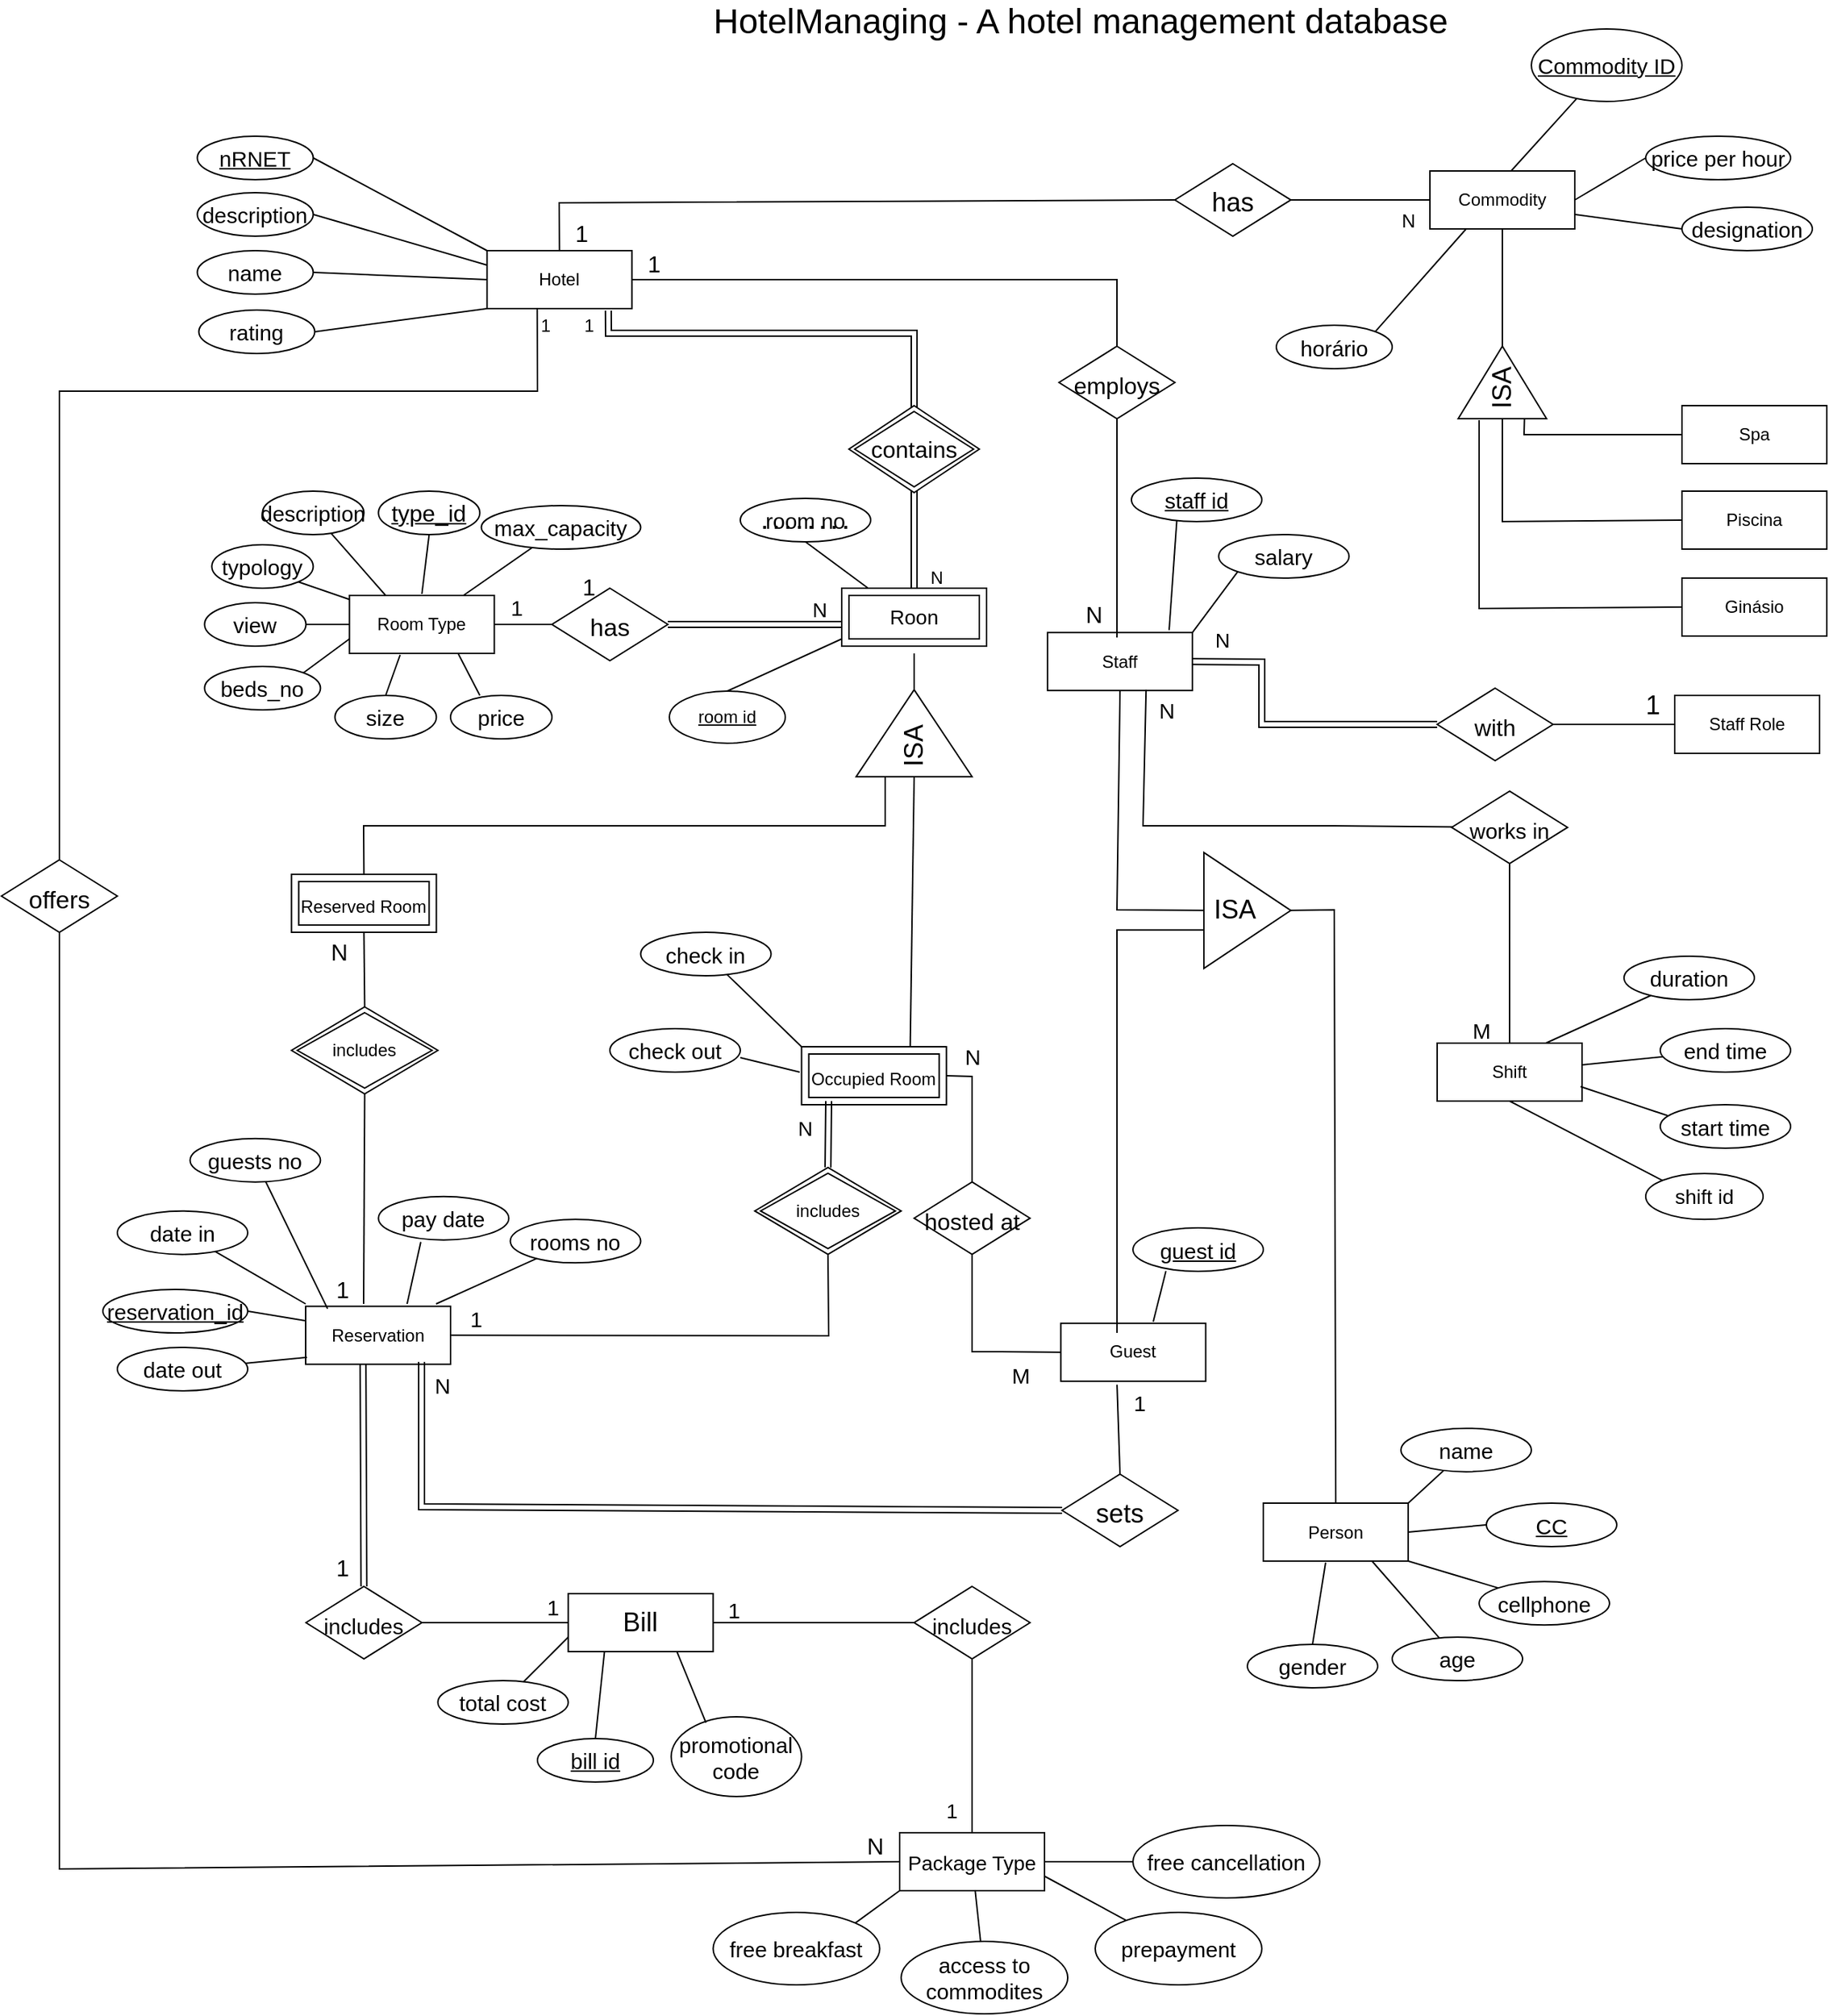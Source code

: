 <mxfile version="17.4.4" type="github">
  <diagram id="R2lEEEUBdFMjLlhIrx00" name="Page-1">
    <mxGraphModel dx="2035" dy="655" grid="1" gridSize="10" guides="1" tooltips="1" connect="1" arrows="1" fold="1" page="1" pageScale="1" pageWidth="850" pageHeight="1100" math="0" shadow="0" extFonts="Permanent Marker^https://fonts.googleapis.com/css?family=Permanent+Marker">
      <root>
        <mxCell id="0" />
        <mxCell id="1" parent="0" />
        <mxCell id="0WeU7cxSOaYMBhCZZ1CB-1" value="Hotel" style="whiteSpace=wrap;html=1;align=center;" parent="1" vertex="1">
          <mxGeometry x="-64.79" y="223" width="100" height="40" as="geometry" />
        </mxCell>
        <mxCell id="0WeU7cxSOaYMBhCZZ1CB-3" value="&lt;span style=&quot;text-align: left&quot;&gt;&lt;font style=&quot;font-size: 24px&quot;&gt;HotelManaging - A hotel management database&lt;/font&gt;&lt;/span&gt;" style="text;html=1;strokeColor=none;fillColor=none;align=center;verticalAlign=middle;whiteSpace=wrap;rounded=0;" parent="1" vertex="1">
          <mxGeometry x="60" y="50" width="570" height="30" as="geometry" />
        </mxCell>
        <mxCell id="phlmPrhp697up3Az0HR0-4" value="Room Type" style="whiteSpace=wrap;html=1;align=center;fontSize=12;" parent="1" vertex="1">
          <mxGeometry x="-159.79" y="461" width="100" height="40" as="geometry" />
        </mxCell>
        <mxCell id="phlmPrhp697up3Az0HR0-10" value="" style="endArrow=none;html=1;rounded=0;fontSize=15;exitX=0;exitY=0.5;exitDx=0;exitDy=0;entryX=1;entryY=0.5;entryDx=0;entryDy=0;" parent="1" source="phlmPrhp697up3Az0HR0-6" target="phlmPrhp697up3Az0HR0-4" edge="1">
          <mxGeometry relative="1" as="geometry">
            <mxPoint x="41.25" y="667.5" as="sourcePoint" />
            <mxPoint x="251.25" y="660" as="targetPoint" />
          </mxGeometry>
        </mxCell>
        <mxCell id="phlmPrhp697up3Az0HR0-11" value="1" style="resizable=0;html=1;align=right;verticalAlign=bottom;fontSize=15;" parent="phlmPrhp697up3Az0HR0-10" connectable="0" vertex="1">
          <mxGeometry x="1" relative="1" as="geometry">
            <mxPoint x="20" y="-1" as="offset" />
          </mxGeometry>
        </mxCell>
        <mxCell id="phlmPrhp697up3Az0HR0-14" value="&lt;font style=&quot;font-size: 16px&quot;&gt;employs&lt;/font&gt;" style="shape=rhombus;perimeter=rhombusPerimeter;whiteSpace=wrap;html=1;align=center;fontSize=24;" parent="1" vertex="1">
          <mxGeometry x="330" y="289" width="80" height="50" as="geometry" />
        </mxCell>
        <mxCell id="phlmPrhp697up3Az0HR0-15" value="Staff" style="whiteSpace=wrap;html=1;align=center;fontSize=12;" parent="1" vertex="1">
          <mxGeometry x="322.11" y="486.6" width="100" height="40" as="geometry" />
        </mxCell>
        <mxCell id="phlmPrhp697up3Az0HR0-18" value="" style="endArrow=none;html=1;rounded=0;fontSize=16;entryX=1;entryY=0.5;entryDx=0;entryDy=0;" parent="1" source="phlmPrhp697up3Az0HR0-14" target="0WeU7cxSOaYMBhCZZ1CB-1" edge="1">
          <mxGeometry relative="1" as="geometry">
            <mxPoint x="430" y="229" as="sourcePoint" />
            <mxPoint x="450" y="299" as="targetPoint" />
            <Array as="points">
              <mxPoint x="370" y="243" />
            </Array>
          </mxGeometry>
        </mxCell>
        <mxCell id="phlmPrhp697up3Az0HR0-19" value="1" style="resizable=0;html=1;align=right;verticalAlign=bottom;fontSize=16;" parent="phlmPrhp697up3Az0HR0-18" connectable="0" vertex="1">
          <mxGeometry x="1" relative="1" as="geometry">
            <mxPoint x="20" as="offset" />
          </mxGeometry>
        </mxCell>
        <mxCell id="phlmPrhp697up3Az0HR0-20" value="" style="endArrow=none;html=1;rounded=0;fontSize=16;exitX=0.5;exitY=1;exitDx=0;exitDy=0;" parent="1" source="phlmPrhp697up3Az0HR0-14" edge="1">
          <mxGeometry relative="1" as="geometry">
            <mxPoint y="609.5" as="sourcePoint" />
            <mxPoint x="370" y="490" as="targetPoint" />
          </mxGeometry>
        </mxCell>
        <mxCell id="phlmPrhp697up3Az0HR0-21" value="N" style="resizable=0;html=1;align=right;verticalAlign=bottom;fontSize=16;" parent="phlmPrhp697up3Az0HR0-20" connectable="0" vertex="1">
          <mxGeometry x="1" relative="1" as="geometry">
            <mxPoint x="-10" y="-5" as="offset" />
          </mxGeometry>
        </mxCell>
        <mxCell id="phlmPrhp697up3Az0HR0-23" value="&lt;font style=&quot;font-size: 16px&quot;&gt;with&lt;/font&gt;" style="shape=rhombus;perimeter=rhombusPerimeter;whiteSpace=wrap;html=1;align=center;fontSize=24;" parent="1" vertex="1">
          <mxGeometry x="591.04" y="525" width="80" height="50" as="geometry" />
        </mxCell>
        <mxCell id="phlmPrhp697up3Az0HR0-24" value="Staff Role" style="whiteSpace=wrap;html=1;align=center;fontSize=12;" parent="1" vertex="1">
          <mxGeometry x="755" y="530" width="100" height="40" as="geometry" />
        </mxCell>
        <mxCell id="phlmPrhp697up3Az0HR0-25" value="" style="endArrow=none;html=1;rounded=0;fontSize=18;exitX=1;exitY=0.5;exitDx=0;exitDy=0;entryX=0;entryY=0.5;entryDx=0;entryDy=0;" parent="1" source="phlmPrhp697up3Az0HR0-23" target="phlmPrhp697up3Az0HR0-24" edge="1">
          <mxGeometry relative="1" as="geometry">
            <mxPoint x="676.04" y="540" as="sourcePoint" />
            <mxPoint x="965.18" y="624" as="targetPoint" />
          </mxGeometry>
        </mxCell>
        <mxCell id="phlmPrhp697up3Az0HR0-26" value="1" style="resizable=0;html=1;align=right;verticalAlign=bottom;fontSize=18;" parent="phlmPrhp697up3Az0HR0-25" connectable="0" vertex="1">
          <mxGeometry x="1" relative="1" as="geometry">
            <mxPoint x="-10" as="offset" />
          </mxGeometry>
        </mxCell>
        <mxCell id="phlmPrhp697up3Az0HR0-30" value="&lt;font style=&quot;font-size: 15px&quot;&gt;works in&lt;/font&gt;" style="shape=rhombus;perimeter=rhombusPerimeter;whiteSpace=wrap;html=1;align=center;fontSize=24;" parent="1" vertex="1">
          <mxGeometry x="601.04" y="596.07" width="80" height="50" as="geometry" />
        </mxCell>
        <mxCell id="phlmPrhp697up3Az0HR0-31" value="" style="endArrow=none;html=1;rounded=0;fontSize=15;entryX=0.68;entryY=0.988;entryDx=0;entryDy=0;entryPerimeter=0;" parent="1" source="phlmPrhp697up3Az0HR0-30" target="phlmPrhp697up3Az0HR0-15" edge="1">
          <mxGeometry relative="1" as="geometry">
            <mxPoint x="481.04" y="405.07" as="sourcePoint" />
            <mxPoint x="496.04" y="485.07" as="targetPoint" />
            <Array as="points">
              <mxPoint x="520" y="620" />
              <mxPoint x="388" y="620" />
            </Array>
          </mxGeometry>
        </mxCell>
        <mxCell id="phlmPrhp697up3Az0HR0-32" value="N" style="resizable=0;html=1;align=right;verticalAlign=bottom;fontSize=15;" parent="phlmPrhp697up3Az0HR0-31" connectable="0" vertex="1">
          <mxGeometry x="1" relative="1" as="geometry">
            <mxPoint x="20" y="25" as="offset" />
          </mxGeometry>
        </mxCell>
        <mxCell id="phlmPrhp697up3Az0HR0-33" value="Shift" style="whiteSpace=wrap;html=1;align=center;fontSize=12;" parent="1" vertex="1">
          <mxGeometry x="591.04" y="770" width="100" height="40" as="geometry" />
        </mxCell>
        <mxCell id="phlmPrhp697up3Az0HR0-34" value="" style="endArrow=none;html=1;rounded=0;fontSize=15;entryX=0.5;entryY=0;entryDx=0;entryDy=0;exitX=0.5;exitY=1;exitDx=0;exitDy=0;" parent="1" source="phlmPrhp697up3Az0HR0-30" target="phlmPrhp697up3Az0HR0-33" edge="1">
          <mxGeometry relative="1" as="geometry">
            <mxPoint x="581.04" y="576.1" as="sourcePoint" />
            <mxPoint x="710.67" y="541.07" as="targetPoint" />
            <Array as="points">
              <mxPoint x="641" y="700" />
            </Array>
          </mxGeometry>
        </mxCell>
        <mxCell id="phlmPrhp697up3Az0HR0-6" value="&lt;font style=&quot;font-size: 17px&quot;&gt;has&lt;/font&gt;" style="shape=rhombus;perimeter=rhombusPerimeter;whiteSpace=wrap;html=1;align=center;fontSize=24;" parent="1" vertex="1">
          <mxGeometry x="-20.0" y="456" width="80" height="50" as="geometry" />
        </mxCell>
        <mxCell id="phlmPrhp697up3Az0HR0-49" value="Guest" style="whiteSpace=wrap;html=1;align=center;fontSize=12;" parent="1" vertex="1">
          <mxGeometry x="331.25" y="963.37" width="100" height="40" as="geometry" />
        </mxCell>
        <mxCell id="phlmPrhp697up3Az0HR0-51" value="&lt;font style=&quot;font-size: 16px&quot;&gt;hosted at&lt;/font&gt;" style="shape=rhombus;perimeter=rhombusPerimeter;whiteSpace=wrap;html=1;align=center;fontSize=24;" parent="1" vertex="1">
          <mxGeometry x="230" y="865.82" width="80" height="50" as="geometry" />
        </mxCell>
        <mxCell id="phlmPrhp697up3Az0HR0-56" value="Person" style="whiteSpace=wrap;html=1;align=center;fontSize=12;" parent="1" vertex="1">
          <mxGeometry x="471.04" y="1087.5" width="100" height="40" as="geometry" />
        </mxCell>
        <mxCell id="phlmPrhp697up3Az0HR0-57" style="edgeStyle=orthogonalEdgeStyle;rounded=0;orthogonalLoop=1;jettySize=auto;html=1;exitX=0.5;exitY=1;exitDx=0;exitDy=0;fontSize=16;" parent="1" source="phlmPrhp697up3Az0HR0-56" target="phlmPrhp697up3Az0HR0-56" edge="1">
          <mxGeometry relative="1" as="geometry" />
        </mxCell>
        <mxCell id="phlmPrhp697up3Az0HR0-59" value="&lt;font style=&quot;font-size: 15px&quot;&gt;typology&lt;/font&gt;" style="ellipse;whiteSpace=wrap;html=1;fontSize=16;" parent="1" vertex="1">
          <mxGeometry x="-254.79" y="426" width="70" height="30" as="geometry" />
        </mxCell>
        <mxCell id="phlmPrhp697up3Az0HR0-62" value="" style="endArrow=none;html=1;rounded=0;labelBackgroundColor=default;fontFamily=Helvetica;fontSize=15;fontColor=default;strokeColor=default;shape=connector;entryX=1;entryY=1;entryDx=0;entryDy=0;" parent="1" source="phlmPrhp697up3Az0HR0-4" target="phlmPrhp697up3Az0HR0-59" edge="1">
          <mxGeometry width="50" height="50" relative="1" as="geometry">
            <mxPoint x="470.21" y="530" as="sourcePoint" />
            <mxPoint x="520.21" y="480" as="targetPoint" />
          </mxGeometry>
        </mxCell>
        <mxCell id="phlmPrhp697up3Az0HR0-66" value="name" style="ellipse;whiteSpace=wrap;html=1;fontFamily=Helvetica;fontSize=15;fontColor=default;" parent="1" vertex="1">
          <mxGeometry x="-264.79" y="223" width="80" height="30" as="geometry" />
        </mxCell>
        <mxCell id="phlmPrhp697up3Az0HR0-67" value="description" style="ellipse;whiteSpace=wrap;html=1;fontFamily=Helvetica;fontSize=15;fontColor=default;" parent="1" vertex="1">
          <mxGeometry x="-264.79" y="183" width="80" height="30" as="geometry" />
        </mxCell>
        <mxCell id="phlmPrhp697up3Az0HR0-68" value="&lt;u&gt;nRNET&lt;/u&gt;" style="ellipse;whiteSpace=wrap;html=1;fontFamily=Helvetica;fontSize=15;fontColor=default;" parent="1" vertex="1">
          <mxGeometry x="-264.79" y="144" width="80" height="30" as="geometry" />
        </mxCell>
        <mxCell id="phlmPrhp697up3Az0HR0-69" value="" style="endArrow=none;html=1;rounded=0;labelBackgroundColor=default;fontFamily=Helvetica;fontSize=15;fontColor=default;strokeColor=default;shape=connector;exitX=0;exitY=0.5;exitDx=0;exitDy=0;entryX=1;entryY=0.5;entryDx=0;entryDy=0;" parent="1" source="0WeU7cxSOaYMBhCZZ1CB-1" target="phlmPrhp697up3Az0HR0-66" edge="1">
          <mxGeometry width="50" height="50" relative="1" as="geometry">
            <mxPoint x="205.21" y="444" as="sourcePoint" />
            <mxPoint x="255.21" y="394" as="targetPoint" />
          </mxGeometry>
        </mxCell>
        <mxCell id="phlmPrhp697up3Az0HR0-70" value="" style="endArrow=none;html=1;rounded=0;labelBackgroundColor=default;fontFamily=Helvetica;fontSize=15;fontColor=default;strokeColor=default;shape=connector;exitX=1;exitY=0.5;exitDx=0;exitDy=0;entryX=0;entryY=0.25;entryDx=0;entryDy=0;" parent="1" source="phlmPrhp697up3Az0HR0-67" target="0WeU7cxSOaYMBhCZZ1CB-1" edge="1">
          <mxGeometry width="50" height="50" relative="1" as="geometry">
            <mxPoint x="205.21" y="444" as="sourcePoint" />
            <mxPoint x="255.21" y="394" as="targetPoint" />
          </mxGeometry>
        </mxCell>
        <mxCell id="phlmPrhp697up3Az0HR0-71" value="" style="endArrow=none;html=1;rounded=0;labelBackgroundColor=default;fontFamily=Helvetica;fontSize=15;fontColor=default;strokeColor=default;shape=connector;exitX=1;exitY=0.5;exitDx=0;exitDy=0;entryX=0;entryY=0;entryDx=0;entryDy=0;" parent="1" source="phlmPrhp697up3Az0HR0-68" target="0WeU7cxSOaYMBhCZZ1CB-1" edge="1">
          <mxGeometry width="50" height="50" relative="1" as="geometry">
            <mxPoint x="205.21" y="444" as="sourcePoint" />
            <mxPoint x="255.21" y="394" as="targetPoint" />
          </mxGeometry>
        </mxCell>
        <mxCell id="phlmPrhp697up3Az0HR0-72" value="designation" style="ellipse;whiteSpace=wrap;html=1;fontFamily=Helvetica;fontSize=15;fontColor=default;" parent="1" vertex="1">
          <mxGeometry x="760" y="193" width="90" height="30" as="geometry" />
        </mxCell>
        <mxCell id="phlmPrhp697up3Az0HR0-74" value="rating" style="ellipse;whiteSpace=wrap;html=1;fontFamily=Helvetica;fontSize=15;fontColor=default;" parent="1" vertex="1">
          <mxGeometry x="-263.75" y="264" width="80" height="30" as="geometry" />
        </mxCell>
        <mxCell id="phlmPrhp697up3Az0HR0-75" value="" style="endArrow=none;html=1;rounded=0;labelBackgroundColor=default;fontFamily=Helvetica;fontSize=15;fontColor=default;strokeColor=default;shape=connector;exitX=1;exitY=0.5;exitDx=0;exitDy=0;entryX=0;entryY=1;entryDx=0;entryDy=0;" parent="1" source="phlmPrhp697up3Az0HR0-74" target="0WeU7cxSOaYMBhCZZ1CB-1" edge="1">
          <mxGeometry width="50" height="50" relative="1" as="geometry">
            <mxPoint x="295.21" y="444" as="sourcePoint" />
            <mxPoint x="345.21" y="394" as="targetPoint" />
          </mxGeometry>
        </mxCell>
        <mxCell id="phlmPrhp697up3Az0HR0-77" value="&lt;u&gt;staff id&lt;/u&gt;" style="ellipse;whiteSpace=wrap;html=1;fontFamily=Helvetica;fontSize=15;fontColor=default;" parent="1" vertex="1">
          <mxGeometry x="380" y="380" width="90" height="30" as="geometry" />
        </mxCell>
        <mxCell id="phlmPrhp697up3Az0HR0-78" value="" style="endArrow=none;html=1;rounded=0;labelBackgroundColor=default;fontFamily=Helvetica;fontSize=15;fontColor=default;strokeColor=default;shape=connector;exitX=0.839;exitY=-0.043;exitDx=0;exitDy=0;entryX=0.348;entryY=0.967;entryDx=0;entryDy=0;exitPerimeter=0;entryPerimeter=0;" parent="1" source="phlmPrhp697up3Az0HR0-15" target="phlmPrhp697up3Az0HR0-77" edge="1">
          <mxGeometry width="50" height="50" relative="1" as="geometry">
            <mxPoint x="422.11" y="409" as="sourcePoint" />
            <mxPoint x="542.11" y="410" as="targetPoint" />
          </mxGeometry>
        </mxCell>
        <mxCell id="phlmPrhp697up3Az0HR0-81" value="&lt;div style=&quot;font-size: 18px&quot; align=&quot;left&quot;&gt;&lt;font style=&quot;font-size: 18px&quot;&gt;&amp;nbsp;ISA&lt;/font&gt;&lt;/div&gt;" style="triangle;whiteSpace=wrap;html=1;fontFamily=Helvetica;fontSize=15;fontColor=default;align=left;" parent="1" vertex="1">
          <mxGeometry x="430.0" y="638.41" width="60" height="80" as="geometry" />
        </mxCell>
        <mxCell id="phlmPrhp697up3Az0HR0-84" value="" style="endArrow=none;html=1;rounded=0;labelBackgroundColor=default;fontFamily=Helvetica;fontSize=18;fontColor=default;strokeColor=default;shape=connector;exitX=1;exitY=0.5;exitDx=0;exitDy=0;entryX=0.5;entryY=0;entryDx=0;entryDy=0;" parent="1" source="phlmPrhp697up3Az0HR0-81" target="phlmPrhp697up3Az0HR0-56" edge="1">
          <mxGeometry width="50" height="50" relative="1" as="geometry">
            <mxPoint x="561.22" y="416.07" as="sourcePoint" />
            <mxPoint x="730.67" y="703.57" as="targetPoint" />
            <Array as="points">
              <mxPoint x="520" y="678" />
            </Array>
          </mxGeometry>
        </mxCell>
        <mxCell id="phlmPrhp697up3Az0HR0-85" value="" style="endArrow=none;html=1;rounded=0;labelBackgroundColor=default;fontFamily=Helvetica;fontSize=18;fontColor=default;strokeColor=default;shape=connector;exitX=0;exitY=0.5;exitDx=0;exitDy=0;entryX=0.5;entryY=1;entryDx=0;entryDy=0;" parent="1" source="phlmPrhp697up3Az0HR0-81" target="phlmPrhp697up3Az0HR0-15" edge="1">
          <mxGeometry width="50" height="50" relative="1" as="geometry">
            <mxPoint x="430" y="620" as="sourcePoint" />
            <mxPoint x="340" y="610" as="targetPoint" />
            <Array as="points">
              <mxPoint x="370" y="678" />
            </Array>
          </mxGeometry>
        </mxCell>
        <mxCell id="phlmPrhp697up3Az0HR0-86" value="" style="endArrow=none;html=1;rounded=0;labelBackgroundColor=default;fontFamily=Helvetica;fontSize=18;fontColor=default;strokeColor=default;shape=connector;exitX=0.388;exitY=0.166;exitDx=0;exitDy=0;exitPerimeter=0;" parent="1" source="phlmPrhp697up3Az0HR0-49" edge="1">
          <mxGeometry width="50" height="50" relative="1" as="geometry">
            <mxPoint x="370" y="880" as="sourcePoint" />
            <mxPoint x="430" y="691.91" as="targetPoint" />
            <Array as="points">
              <mxPoint x="370" y="691.91" />
            </Array>
          </mxGeometry>
        </mxCell>
        <mxCell id="phlmPrhp697up3Az0HR0-87" value="name" style="ellipse;whiteSpace=wrap;html=1;fontFamily=Helvetica;fontSize=15;fontColor=default;" parent="1" vertex="1">
          <mxGeometry x="566.04" y="1035.82" width="90" height="30" as="geometry" />
        </mxCell>
        <mxCell id="phlmPrhp697up3Az0HR0-88" value="gender" style="ellipse;whiteSpace=wrap;html=1;fontFamily=Helvetica;fontSize=15;fontColor=default;" parent="1" vertex="1">
          <mxGeometry x="460.0" y="1185" width="90" height="30" as="geometry" />
        </mxCell>
        <mxCell id="phlmPrhp697up3Az0HR0-90" value="age" style="ellipse;whiteSpace=wrap;html=1;fontFamily=Helvetica;fontSize=15;fontColor=default;" parent="1" vertex="1">
          <mxGeometry x="560" y="1180" width="90" height="30" as="geometry" />
        </mxCell>
        <mxCell id="phlmPrhp697up3Az0HR0-91" value="start time" style="ellipse;whiteSpace=wrap;html=1;fontFamily=Helvetica;fontSize=15;fontColor=default;" parent="1" vertex="1">
          <mxGeometry x="745" y="812.5" width="90" height="30" as="geometry" />
        </mxCell>
        <mxCell id="phlmPrhp697up3Az0HR0-92" value="end time" style="ellipse;whiteSpace=wrap;html=1;fontFamily=Helvetica;fontSize=15;fontColor=default;" parent="1" vertex="1">
          <mxGeometry x="745" y="760" width="90" height="30" as="geometry" />
        </mxCell>
        <mxCell id="phlmPrhp697up3Az0HR0-94" value="" style="endArrow=none;html=1;rounded=0;labelBackgroundColor=default;fontFamily=Helvetica;fontSize=18;fontColor=default;strokeColor=default;shape=connector;" parent="1" edge="1">
          <mxGeometry width="50" height="50" relative="1" as="geometry">
            <mxPoint x="690" y="800" as="sourcePoint" />
            <mxPoint x="750" y="820" as="targetPoint" />
          </mxGeometry>
        </mxCell>
        <mxCell id="phlmPrhp697up3Az0HR0-95" value="" style="endArrow=none;html=1;rounded=0;labelBackgroundColor=default;fontFamily=Helvetica;fontSize=18;fontColor=default;strokeColor=default;shape=connector;" parent="1" source="phlmPrhp697up3Az0HR0-33" target="phlmPrhp697up3Az0HR0-92" edge="1">
          <mxGeometry width="50" height="50" relative="1" as="geometry">
            <mxPoint x="560" y="550" as="sourcePoint" />
            <mxPoint x="610" y="500" as="targetPoint" />
          </mxGeometry>
        </mxCell>
        <mxCell id="phlmPrhp697up3Az0HR0-96" value="" style="endArrow=none;html=1;rounded=0;labelBackgroundColor=default;fontFamily=Helvetica;fontSize=18;fontColor=default;strokeColor=default;shape=connector;entryX=0.5;entryY=0;entryDx=0;entryDy=0;exitX=0.43;exitY=1.025;exitDx=0;exitDy=0;exitPerimeter=0;" parent="1" source="phlmPrhp697up3Az0HR0-56" target="phlmPrhp697up3Az0HR0-88" edge="1">
          <mxGeometry width="50" height="50" relative="1" as="geometry">
            <mxPoint x="415.19" y="739.91" as="sourcePoint" />
            <mxPoint x="465.19" y="689.91" as="targetPoint" />
          </mxGeometry>
        </mxCell>
        <mxCell id="phlmPrhp697up3Az0HR0-98" value="" style="endArrow=none;html=1;rounded=0;labelBackgroundColor=default;fontFamily=Helvetica;fontSize=18;fontColor=default;strokeColor=default;shape=connector;exitX=1;exitY=0;exitDx=0;exitDy=0;" parent="1" source="phlmPrhp697up3Az0HR0-56" target="phlmPrhp697up3Az0HR0-87" edge="1">
          <mxGeometry width="50" height="50" relative="1" as="geometry">
            <mxPoint x="415.19" y="739.91" as="sourcePoint" />
            <mxPoint x="465.19" y="689.91" as="targetPoint" />
          </mxGeometry>
        </mxCell>
        <mxCell id="phlmPrhp697up3Az0HR0-99" value="" style="endArrow=none;html=1;rounded=0;labelBackgroundColor=default;fontFamily=Helvetica;fontSize=18;fontColor=default;strokeColor=default;shape=connector;exitX=0.75;exitY=1;exitDx=0;exitDy=0;" parent="1" source="phlmPrhp697up3Az0HR0-56" target="phlmPrhp697up3Az0HR0-90" edge="1">
          <mxGeometry width="50" height="50" relative="1" as="geometry">
            <mxPoint x="675.19" y="987.41" as="sourcePoint" />
            <mxPoint x="816.465" y="975.955" as="targetPoint" />
          </mxGeometry>
        </mxCell>
        <mxCell id="phlmPrhp697up3Az0HR0-100" value="&lt;u&gt;CC&lt;/u&gt;" style="ellipse;whiteSpace=wrap;html=1;fontFamily=Helvetica;fontSize=15;fontColor=default;" parent="1" vertex="1">
          <mxGeometry x="625" y="1087.5" width="90" height="30" as="geometry" />
        </mxCell>
        <mxCell id="phlmPrhp697up3Az0HR0-101" value="" style="endArrow=none;html=1;rounded=0;labelBackgroundColor=default;fontFamily=Helvetica;fontSize=18;fontColor=default;strokeColor=default;shape=connector;entryX=0;entryY=0.5;entryDx=0;entryDy=0;exitX=1;exitY=0.5;exitDx=0;exitDy=0;" parent="1" source="phlmPrhp697up3Az0HR0-56" target="phlmPrhp697up3Az0HR0-100" edge="1">
          <mxGeometry width="50" height="50" relative="1" as="geometry">
            <mxPoint x="455.19" y="867.41" as="sourcePoint" />
            <mxPoint x="505.19" y="817.41" as="targetPoint" />
          </mxGeometry>
        </mxCell>
        <mxCell id="phlmPrhp697up3Az0HR0-102" value="&lt;u&gt;guest id&lt;/u&gt;" style="ellipse;whiteSpace=wrap;html=1;fontFamily=Helvetica;fontSize=15;fontColor=default;" parent="1" vertex="1">
          <mxGeometry x="381.04" y="897.55" width="90" height="30" as="geometry" />
        </mxCell>
        <mxCell id="phlmPrhp697up3Az0HR0-104" value="cellphone" style="ellipse;whiteSpace=wrap;html=1;fontFamily=Helvetica;fontSize=15;fontColor=default;" parent="1" vertex="1">
          <mxGeometry x="620" y="1141.68" width="90" height="30" as="geometry" />
        </mxCell>
        <mxCell id="phlmPrhp697up3Az0HR0-106" value="" style="endArrow=none;html=1;rounded=0;labelBackgroundColor=default;fontFamily=Helvetica;fontSize=18;fontColor=default;strokeColor=default;shape=connector;exitX=1;exitY=1;exitDx=0;exitDy=0;entryX=0;entryY=0;entryDx=0;entryDy=0;" parent="1" source="phlmPrhp697up3Az0HR0-56" target="phlmPrhp697up3Az0HR0-104" edge="1">
          <mxGeometry width="50" height="50" relative="1" as="geometry">
            <mxPoint x="455.19" y="927.41" as="sourcePoint" />
            <mxPoint x="645" y="1195" as="targetPoint" />
          </mxGeometry>
        </mxCell>
        <mxCell id="phlmPrhp697up3Az0HR0-110" value="&lt;div style=&quot;font-size: 18px&quot; align=&quot;left&quot;&gt;&lt;font style=&quot;font-size: 18px&quot;&gt;&amp;nbsp;ISA&lt;/font&gt;&lt;/div&gt;" style="triangle;whiteSpace=wrap;html=1;fontFamily=Helvetica;fontSize=15;fontColor=default;align=left;rotation=-90;" parent="1" vertex="1">
          <mxGeometry x="200.0" y="516.07" width="60" height="80" as="geometry" />
        </mxCell>
        <mxCell id="phlmPrhp697up3Az0HR0-112" value="" style="endArrow=none;html=1;rounded=0;labelBackgroundColor=default;fontFamily=Helvetica;fontSize=15;fontColor=default;strokeColor=default;shape=connector;exitX=1;exitY=0.5;exitDx=0;exitDy=0;entryX=0.5;entryY=1;entryDx=0;entryDy=0;" parent="1" source="phlmPrhp697up3Az0HR0-110" edge="1">
          <mxGeometry width="50" height="50" relative="1" as="geometry">
            <mxPoint x="540" y="580" as="sourcePoint" />
            <mxPoint x="230" y="501" as="targetPoint" />
            <Array as="points" />
          </mxGeometry>
        </mxCell>
        <mxCell id="phlmPrhp697up3Az0HR0-113" value="" style="endArrow=none;html=1;rounded=0;labelBackgroundColor=default;fontFamily=Helvetica;fontSize=15;fontColor=default;strokeColor=default;shape=connector;entryX=0;entryY=0.5;entryDx=0;entryDy=0;exitX=0.75;exitY=0;exitDx=0;exitDy=0;" parent="1" source="hsX8JAWfTM4OC-kuWC-z-27" target="phlmPrhp697up3Az0HR0-110" edge="1">
          <mxGeometry width="50" height="50" relative="1" as="geometry">
            <mxPoint x="320" y="780" as="sourcePoint" />
            <mxPoint x="590" y="530" as="targetPoint" />
          </mxGeometry>
        </mxCell>
        <mxCell id="phlmPrhp697up3Az0HR0-114" value="" style="endArrow=none;html=1;rounded=0;labelBackgroundColor=default;fontFamily=Helvetica;fontSize=15;fontColor=default;strokeColor=default;shape=connector;exitX=0.5;exitY=1;exitDx=0;exitDy=0;entryX=0;entryY=0.5;entryDx=0;entryDy=0;" parent="1" source="phlmPrhp697up3Az0HR0-51" target="phlmPrhp697up3Az0HR0-49" edge="1">
          <mxGeometry relative="1" as="geometry">
            <mxPoint x="390.21" y="1005" as="sourcePoint" />
            <mxPoint x="390" y="920" as="targetPoint" />
            <Array as="points">
              <mxPoint x="270" y="983" />
              <mxPoint x="290" y="983" />
            </Array>
          </mxGeometry>
        </mxCell>
        <mxCell id="phlmPrhp697up3Az0HR0-115" value="M" style="resizable=0;html=1;align=right;verticalAlign=bottom;fontFamily=Helvetica;fontSize=15;fontColor=default;" parent="phlmPrhp697up3Az0HR0-114" connectable="0" vertex="1">
          <mxGeometry x="1" relative="1" as="geometry">
            <mxPoint x="-21" y="27" as="offset" />
          </mxGeometry>
        </mxCell>
        <mxCell id="phlmPrhp697up3Az0HR0-118" value="room no" style="ellipse;whiteSpace=wrap;html=1;fontFamily=Helvetica;fontSize=15;fontColor=default;" parent="1" vertex="1">
          <mxGeometry x="110" y="394" width="90" height="30" as="geometry" />
        </mxCell>
        <mxCell id="phlmPrhp697up3Az0HR0-120" value="" style="endArrow=none;dashed=1;html=1;dashPattern=1 3;strokeWidth=2;rounded=0;labelBackgroundColor=default;fontFamily=Helvetica;fontSize=15;fontColor=default;shape=connector;" parent="1" edge="1">
          <mxGeometry width="50" height="50" relative="1" as="geometry">
            <mxPoint x="125.79" y="414" as="sourcePoint" />
            <mxPoint x="184" y="414" as="targetPoint" />
          </mxGeometry>
        </mxCell>
        <mxCell id="phlmPrhp697up3Az0HR0-121" value="" style="endArrow=none;html=1;rounded=0;labelBackgroundColor=default;fontFamily=Helvetica;fontSize=15;fontColor=default;strokeColor=default;shape=connector;exitX=0.5;exitY=1;exitDx=0;exitDy=0;entryX=0.25;entryY=0;entryDx=0;entryDy=0;" parent="1" source="phlmPrhp697up3Az0HR0-118" edge="1">
          <mxGeometry width="50" height="50" relative="1" as="geometry">
            <mxPoint x="560" y="494" as="sourcePoint" />
            <mxPoint x="205" y="461" as="targetPoint" />
          </mxGeometry>
        </mxCell>
        <mxCell id="phlmPrhp697up3Az0HR0-125" value="" style="endArrow=none;html=1;rounded=0;labelBackgroundColor=default;fontFamily=Helvetica;fontSize=15;fontColor=default;strokeColor=default;shape=connector;entryX=0;entryY=0.75;entryDx=0;entryDy=0;exitX=1;exitY=0;exitDx=0;exitDy=0;" parent="1" source="hsX8JAWfTM4OC-kuWC-z-3" target="phlmPrhp697up3Az0HR0-4" edge="1">
          <mxGeometry width="50" height="50" relative="1" as="geometry">
            <mxPoint x="83.014" y="640.227" as="sourcePoint" />
            <mxPoint x="530.21" y="590" as="targetPoint" />
          </mxGeometry>
        </mxCell>
        <mxCell id="phlmPrhp697up3Az0HR0-129" value="" style="endArrow=none;html=1;rounded=0;labelBackgroundColor=default;fontFamily=Helvetica;fontSize=15;fontColor=default;strokeColor=default;shape=connector;entryX=0;entryY=0.25;entryDx=0;entryDy=0;exitX=0.5;exitY=0;exitDx=0;exitDy=0;" parent="1" source="phlmPrhp697up3Az0HR0-134" target="phlmPrhp697up3Az0HR0-110" edge="1">
          <mxGeometry width="50" height="50" relative="1" as="geometry">
            <mxPoint x="111" y="770" as="sourcePoint" />
            <mxPoint x="590" y="740" as="targetPoint" />
            <Array as="points">
              <mxPoint x="-150" y="620" />
              <mxPoint x="210" y="620" />
            </Array>
          </mxGeometry>
        </mxCell>
        <mxCell id="phlmPrhp697up3Az0HR0-130" value="check in" style="ellipse;whiteSpace=wrap;html=1;fontFamily=Helvetica;fontSize=15;fontColor=default;" parent="1" vertex="1">
          <mxGeometry x="41.25" y="693.5" width="90" height="30" as="geometry" />
        </mxCell>
        <mxCell id="phlmPrhp697up3Az0HR0-131" value="check out" style="ellipse;whiteSpace=wrap;html=1;fontFamily=Helvetica;fontSize=15;fontColor=default;" parent="1" vertex="1">
          <mxGeometry x="20" y="760" width="90" height="30" as="geometry" />
        </mxCell>
        <mxCell id="phlmPrhp697up3Az0HR0-132" value="" style="endArrow=none;html=1;rounded=0;labelBackgroundColor=default;fontFamily=Helvetica;fontSize=15;fontColor=default;strokeColor=default;shape=connector;entryX=0;entryY=0;entryDx=0;entryDy=0;" parent="1" source="phlmPrhp697up3Az0HR0-130" target="hsX8JAWfTM4OC-kuWC-z-27" edge="1">
          <mxGeometry width="50" height="50" relative="1" as="geometry">
            <mxPoint x="421.25" y="722.5" as="sourcePoint" />
            <mxPoint x="151.25" y="792.5" as="targetPoint" />
          </mxGeometry>
        </mxCell>
        <mxCell id="phlmPrhp697up3Az0HR0-133" value="" style="endArrow=none;html=1;rounded=0;labelBackgroundColor=default;fontFamily=Helvetica;fontSize=15;fontColor=default;strokeColor=default;shape=connector;" parent="1" edge="1">
          <mxGeometry width="50" height="50" relative="1" as="geometry">
            <mxPoint x="110" y="780" as="sourcePoint" />
            <mxPoint x="151" y="790" as="targetPoint" />
            <Array as="points" />
          </mxGeometry>
        </mxCell>
        <mxCell id="phlmPrhp697up3Az0HR0-134" value="&lt;font style=&quot;font-size: 12px&quot;&gt;Reserved Room&lt;/font&gt;" style="shape=ext;margin=3;double=1;whiteSpace=wrap;html=1;align=center;fontFamily=Helvetica;fontSize=15;fontColor=default;" parent="1" vertex="1">
          <mxGeometry x="-199.79" y="653.5" width="100" height="40" as="geometry" />
        </mxCell>
        <mxCell id="phlmPrhp697up3Az0HR0-135" value="includes" style="shape=rhombus;double=1;perimeter=rhombusPerimeter;whiteSpace=wrap;html=1;align=center;fontFamily=Helvetica;fontSize=12;fontColor=default;" parent="1" vertex="1">
          <mxGeometry x="-199.79" y="745.0" width="101.04" height="60" as="geometry" />
        </mxCell>
        <mxCell id="phlmPrhp697up3Az0HR0-136" value="Reservation" style="whiteSpace=wrap;html=1;align=center;fontSize=12;" parent="1" vertex="1">
          <mxGeometry x="-190.0" y="951.68" width="100" height="40" as="geometry" />
        </mxCell>
        <mxCell id="phlmPrhp697up3Az0HR0-139" value="&lt;font style=&quot;font-size: 18px&quot;&gt;sets&lt;/font&gt;" style="shape=rhombus;perimeter=rhombusPerimeter;whiteSpace=wrap;html=1;align=center;fontSize=24;" parent="1" vertex="1">
          <mxGeometry x="332.11" y="1067.5" width="80" height="50" as="geometry" />
        </mxCell>
        <mxCell id="phlmPrhp697up3Az0HR0-145" value="" style="endArrow=none;html=1;rounded=0;labelBackgroundColor=default;fontFamily=Helvetica;fontSize=16;fontColor=default;strokeColor=default;shape=connector;exitX=0.5;exitY=1;exitDx=0;exitDy=0;" parent="1" source="phlmPrhp697up3Az0HR0-135" edge="1">
          <mxGeometry relative="1" as="geometry">
            <mxPoint x="480" y="760" as="sourcePoint" />
            <mxPoint x="-150" y="950" as="targetPoint" />
          </mxGeometry>
        </mxCell>
        <mxCell id="phlmPrhp697up3Az0HR0-146" value="1" style="resizable=0;html=1;align=right;verticalAlign=bottom;fontFamily=Helvetica;fontSize=16;fontColor=default;" parent="phlmPrhp697up3Az0HR0-145" connectable="0" vertex="1">
          <mxGeometry x="1" relative="1" as="geometry">
            <mxPoint x="-10" y="2" as="offset" />
          </mxGeometry>
        </mxCell>
        <mxCell id="phlmPrhp697up3Az0HR0-147" value="" style="endArrow=none;html=1;rounded=0;labelBackgroundColor=default;fontFamily=Helvetica;fontSize=16;fontColor=default;strokeColor=default;shape=connector;exitX=0.5;exitY=0;exitDx=0;exitDy=0;entryX=0.5;entryY=1;entryDx=0;entryDy=0;" parent="1" source="phlmPrhp697up3Az0HR0-135" target="phlmPrhp697up3Az0HR0-134" edge="1">
          <mxGeometry relative="1" as="geometry">
            <mxPoint x="227.92" y="651.68" as="sourcePoint" />
            <mxPoint x="387.92" y="651.68" as="targetPoint" />
          </mxGeometry>
        </mxCell>
        <mxCell id="phlmPrhp697up3Az0HR0-148" value="N" style="resizable=0;html=1;align=right;verticalAlign=bottom;fontFamily=Helvetica;fontSize=16;fontColor=default;" parent="phlmPrhp697up3Az0HR0-147" connectable="0" vertex="1">
          <mxGeometry x="1" relative="1" as="geometry">
            <mxPoint x="-11" y="25" as="offset" />
          </mxGeometry>
        </mxCell>
        <mxCell id="phlmPrhp697up3Az0HR0-149" value="date in" style="ellipse;whiteSpace=wrap;html=1;fontFamily=Helvetica;fontSize=15;fontColor=default;" parent="1" vertex="1">
          <mxGeometry x="-320.0" y="885.82" width="90" height="30" as="geometry" />
        </mxCell>
        <mxCell id="phlmPrhp697up3Az0HR0-150" value="date out" style="ellipse;whiteSpace=wrap;html=1;fontFamily=Helvetica;fontSize=15;fontColor=default;" parent="1" vertex="1">
          <mxGeometry x="-320.0" y="980.0" width="90" height="30" as="geometry" />
        </mxCell>
        <mxCell id="phlmPrhp697up3Az0HR0-151" value="" style="endArrow=none;html=1;rounded=0;labelBackgroundColor=default;fontFamily=Helvetica;fontSize=15;fontColor=default;strokeColor=default;shape=connector;" parent="1" source="phlmPrhp697up3Az0HR0-149" edge="1">
          <mxGeometry width="50" height="50" relative="1" as="geometry">
            <mxPoint x="276.04" y="1150" as="sourcePoint" />
            <mxPoint x="-190" y="950" as="targetPoint" />
          </mxGeometry>
        </mxCell>
        <mxCell id="phlmPrhp697up3Az0HR0-152" value="" style="endArrow=none;html=1;rounded=0;labelBackgroundColor=default;fontFamily=Helvetica;fontSize=15;fontColor=default;strokeColor=default;shape=connector;entryX=0.009;entryY=0.88;entryDx=0;entryDy=0;entryPerimeter=0;" parent="1" source="phlmPrhp697up3Az0HR0-150" target="phlmPrhp697up3Az0HR0-136" edge="1">
          <mxGeometry width="50" height="50" relative="1" as="geometry">
            <mxPoint x="276.04" y="1150" as="sourcePoint" />
            <mxPoint x="91.04" y="1210" as="targetPoint" />
            <Array as="points" />
          </mxGeometry>
        </mxCell>
        <mxCell id="phlmPrhp697up3Az0HR0-153" value="guests no" style="ellipse;whiteSpace=wrap;html=1;fontFamily=Helvetica;fontSize=15;fontColor=default;" parent="1" vertex="1">
          <mxGeometry x="-269.79" y="835.82" width="90" height="30" as="geometry" />
        </mxCell>
        <mxCell id="phlmPrhp697up3Az0HR0-154" value="" style="endArrow=none;html=1;rounded=0;labelBackgroundColor=default;fontFamily=Helvetica;fontSize=16;fontColor=default;strokeColor=default;shape=connector;exitX=0.151;exitY=0.041;exitDx=0;exitDy=0;exitPerimeter=0;" parent="1" source="phlmPrhp697up3Az0HR0-136" target="phlmPrhp697up3Az0HR0-153" edge="1">
          <mxGeometry width="50" height="50" relative="1" as="geometry">
            <mxPoint x="-38.96" y="1060" as="sourcePoint" />
            <mxPoint x="11.04" y="1010.0" as="targetPoint" />
          </mxGeometry>
        </mxCell>
        <mxCell id="phlmPrhp697up3Az0HR0-155" value="rooms no" style="ellipse;whiteSpace=wrap;html=1;fontFamily=Helvetica;fontSize=15;fontColor=default;" parent="1" vertex="1">
          <mxGeometry x="-48.75" y="891.68" width="90" height="30" as="geometry" />
        </mxCell>
        <mxCell id="phlmPrhp697up3Az0HR0-156" value="" style="endArrow=none;html=1;rounded=0;labelBackgroundColor=default;fontFamily=Helvetica;fontSize=18;fontColor=default;strokeColor=default;shape=connector;" parent="1" target="phlmPrhp697up3Az0HR0-155" edge="1">
          <mxGeometry width="50" height="50" relative="1" as="geometry">
            <mxPoint x="-100" y="950" as="sourcePoint" />
            <mxPoint x="11.04" y="1010.0" as="targetPoint" />
          </mxGeometry>
        </mxCell>
        <mxCell id="phlmPrhp697up3Az0HR0-157" value="Bill" style="rounded=0;whiteSpace=wrap;html=1;fontFamily=Helvetica;fontSize=18;fontColor=default;" parent="1" vertex="1">
          <mxGeometry x="-8.75" y="1150" width="100" height="40" as="geometry" />
        </mxCell>
        <mxCell id="phlmPrhp697up3Az0HR0-159" value="&lt;font style=&quot;font-size: 15px&quot;&gt;includes&lt;/font&gt;" style="shape=rhombus;perimeter=rhombusPerimeter;whiteSpace=wrap;html=1;align=center;fontSize=24;" parent="1" vertex="1">
          <mxGeometry x="-189.79" y="1145" width="80" height="50" as="geometry" />
        </mxCell>
        <mxCell id="phlmPrhp697up3Az0HR0-164" value="&lt;u&gt;bill id&lt;/u&gt;" style="ellipse;whiteSpace=wrap;html=1;fontFamily=Helvetica;fontSize=15;fontColor=default;direction=south;" parent="1" vertex="1">
          <mxGeometry x="-30" y="1250" width="80" height="30" as="geometry" />
        </mxCell>
        <mxCell id="phlmPrhp697up3Az0HR0-167" value="pay date" style="ellipse;whiteSpace=wrap;html=1;fontFamily=Helvetica;fontSize=15;fontColor=default;" parent="1" vertex="1">
          <mxGeometry x="-139.79" y="875.82" width="90" height="30" as="geometry" />
        </mxCell>
        <mxCell id="phlmPrhp697up3Az0HR0-168" value="" style="endArrow=none;html=1;rounded=0;labelBackgroundColor=default;fontFamily=Helvetica;fontSize=15;fontColor=default;strokeColor=default;shape=connector;exitX=0.325;exitY=1.047;exitDx=0;exitDy=0;exitPerimeter=0;" parent="1" source="phlmPrhp697up3Az0HR0-167" edge="1">
          <mxGeometry width="50" height="50" relative="1" as="geometry">
            <mxPoint x="-38.96" y="1030" as="sourcePoint" />
            <mxPoint x="-120" y="950" as="targetPoint" />
          </mxGeometry>
        </mxCell>
        <mxCell id="hsX8JAWfTM4OC-kuWC-z-1" value="max_capacity" style="ellipse;whiteSpace=wrap;html=1;fontFamily=Helvetica;fontSize=15;fontColor=default;" parent="1" vertex="1">
          <mxGeometry x="-68.75" y="399" width="110" height="30" as="geometry" />
        </mxCell>
        <mxCell id="hsX8JAWfTM4OC-kuWC-z-2" value="" style="endArrow=none;html=1;rounded=0;labelBackgroundColor=default;fontFamily=Helvetica;fontSize=15;fontColor=default;strokeColor=default;shape=connector;" parent="1" source="hsX8JAWfTM4OC-kuWC-z-1" target="phlmPrhp697up3Az0HR0-4" edge="1">
          <mxGeometry width="50" height="50" relative="1" as="geometry">
            <mxPoint x="100.0" y="605" as="sourcePoint" />
            <mxPoint x="-149.79" y="500" as="targetPoint" />
          </mxGeometry>
        </mxCell>
        <mxCell id="hsX8JAWfTM4OC-kuWC-z-3" value="beds_no" style="ellipse;whiteSpace=wrap;html=1;fontFamily=Helvetica;fontSize=15;fontColor=default;" parent="1" vertex="1">
          <mxGeometry x="-259.79" y="510" width="80" height="30" as="geometry" />
        </mxCell>
        <mxCell id="hsX8JAWfTM4OC-kuWC-z-5" value="&lt;u&gt;type_id&lt;/u&gt;" style="ellipse;whiteSpace=wrap;html=1;fontSize=16;" parent="1" vertex="1">
          <mxGeometry x="-139.79" y="389" width="70" height="30" as="geometry" />
        </mxCell>
        <mxCell id="hsX8JAWfTM4OC-kuWC-z-6" value="" style="endArrow=none;html=1;rounded=0;fontSize=16;entryX=0.5;entryY=1;entryDx=0;entryDy=0;" parent="1" target="hsX8JAWfTM4OC-kuWC-z-5" edge="1">
          <mxGeometry width="50" height="50" relative="1" as="geometry">
            <mxPoint x="-109.79" y="460" as="sourcePoint" />
            <mxPoint x="460.21" y="450" as="targetPoint" />
          </mxGeometry>
        </mxCell>
        <mxCell id="hsX8JAWfTM4OC-kuWC-z-8" value="size" style="ellipse;whiteSpace=wrap;html=1;fontFamily=Helvetica;fontSize=15;fontColor=default;" parent="1" vertex="1">
          <mxGeometry x="-169.79" y="530" width="70" height="30" as="geometry" />
        </mxCell>
        <mxCell id="hsX8JAWfTM4OC-kuWC-z-9" value="view" style="ellipse;whiteSpace=wrap;html=1;fontFamily=Helvetica;fontSize=15;fontColor=default;" parent="1" vertex="1">
          <mxGeometry x="-259.79" y="466" width="70" height="30" as="geometry" />
        </mxCell>
        <mxCell id="hsX8JAWfTM4OC-kuWC-z-10" value="" style="endArrow=none;html=1;rounded=0;fontSize=16;entryX=1;entryY=0.5;entryDx=0;entryDy=0;exitX=0;exitY=0.5;exitDx=0;exitDy=0;" parent="1" source="phlmPrhp697up3Az0HR0-4" target="hsX8JAWfTM4OC-kuWC-z-9" edge="1">
          <mxGeometry width="50" height="50" relative="1" as="geometry">
            <mxPoint x="-69.79" y="460" as="sourcePoint" />
            <mxPoint x="-39.79" y="420" as="targetPoint" />
          </mxGeometry>
        </mxCell>
        <mxCell id="hsX8JAWfTM4OC-kuWC-z-11" value="" style="endArrow=none;html=1;rounded=0;fontSize=16;exitX=0.5;exitY=0;exitDx=0;exitDy=0;entryX=0.35;entryY=1.025;entryDx=0;entryDy=0;entryPerimeter=0;" parent="1" source="hsX8JAWfTM4OC-kuWC-z-8" target="phlmPrhp697up3Az0HR0-4" edge="1">
          <mxGeometry width="50" height="50" relative="1" as="geometry">
            <mxPoint x="410.21" y="500" as="sourcePoint" />
            <mxPoint x="460.21" y="450" as="targetPoint" />
          </mxGeometry>
        </mxCell>
        <mxCell id="hsX8JAWfTM4OC-kuWC-z-12" value="price" style="ellipse;whiteSpace=wrap;html=1;fontFamily=Helvetica;fontSize=15;fontColor=default;" parent="1" vertex="1">
          <mxGeometry x="-90.0" y="530" width="70" height="30" as="geometry" />
        </mxCell>
        <mxCell id="hsX8JAWfTM4OC-kuWC-z-13" value="" style="endArrow=none;html=1;rounded=0;fontSize=16;entryX=0.75;entryY=1;entryDx=0;entryDy=0;" parent="1" target="phlmPrhp697up3Az0HR0-4" edge="1">
          <mxGeometry width="50" height="50" relative="1" as="geometry">
            <mxPoint x="-69.79" y="530" as="sourcePoint" />
            <mxPoint x="460.21" y="450" as="targetPoint" />
          </mxGeometry>
        </mxCell>
        <mxCell id="hsX8JAWfTM4OC-kuWC-z-14" value="&lt;u&gt;reservation_id&lt;/u&gt;" style="ellipse;whiteSpace=wrap;html=1;fontFamily=Helvetica;fontSize=15;fontColor=default;" parent="1" vertex="1">
          <mxGeometry x="-330" y="940.0" width="100" height="30" as="geometry" />
        </mxCell>
        <mxCell id="hsX8JAWfTM4OC-kuWC-z-15" value="" style="endArrow=none;html=1;rounded=0;fontSize=16;exitX=1;exitY=0.5;exitDx=0;exitDy=0;entryX=0;entryY=0.25;entryDx=0;entryDy=0;" parent="1" source="hsX8JAWfTM4OC-kuWC-z-14" target="phlmPrhp697up3Az0HR0-136" edge="1">
          <mxGeometry width="50" height="50" relative="1" as="geometry">
            <mxPoint x="-108.96" y="980.0" as="sourcePoint" />
            <mxPoint x="-58.96" y="930.0" as="targetPoint" />
          </mxGeometry>
        </mxCell>
        <mxCell id="hsX8JAWfTM4OC-kuWC-z-16" value="duration" style="ellipse;whiteSpace=wrap;html=1;fontFamily=Helvetica;fontSize=15;fontColor=default;" parent="1" vertex="1">
          <mxGeometry x="720" y="710" width="90" height="30" as="geometry" />
        </mxCell>
        <mxCell id="hsX8JAWfTM4OC-kuWC-z-17" value="" style="endArrow=none;html=1;rounded=0;fontSize=16;exitX=0.75;exitY=0;exitDx=0;exitDy=0;" parent="1" source="phlmPrhp697up3Az0HR0-33" target="hsX8JAWfTM4OC-kuWC-z-16" edge="1">
          <mxGeometry width="50" height="50" relative="1" as="geometry">
            <mxPoint x="660" y="760" as="sourcePoint" />
            <mxPoint x="540" y="745" as="targetPoint" />
          </mxGeometry>
        </mxCell>
        <mxCell id="hsX8JAWfTM4OC-kuWC-z-19" value="total cost" style="ellipse;whiteSpace=wrap;html=1;fontFamily=Helvetica;fontSize=15;fontColor=default;" parent="1" vertex="1">
          <mxGeometry x="-98.75" y="1210" width="90" height="30" as="geometry" />
        </mxCell>
        <mxCell id="hsX8JAWfTM4OC-kuWC-z-20" value="" style="endArrow=none;html=1;rounded=0;fontSize=16;exitX=0;exitY=0.75;exitDx=0;exitDy=0;" parent="1" source="phlmPrhp697up3Az0HR0-157" target="hsX8JAWfTM4OC-kuWC-z-19" edge="1">
          <mxGeometry width="50" height="50" relative="1" as="geometry">
            <mxPoint x="11.04" y="1200" as="sourcePoint" />
            <mxPoint x="29.85" y="1165" as="targetPoint" />
          </mxGeometry>
        </mxCell>
        <mxCell id="hsX8JAWfTM4OC-kuWC-z-26" value="includes" style="shape=rhombus;double=1;perimeter=rhombusPerimeter;whiteSpace=wrap;html=1;align=center;fontFamily=Helvetica;fontSize=12;fontColor=default;" parent="1" vertex="1">
          <mxGeometry x="120" y="855.82" width="101.04" height="60" as="geometry" />
        </mxCell>
        <mxCell id="hsX8JAWfTM4OC-kuWC-z-27" value="&lt;font style=&quot;font-size: 12px&quot;&gt;Occupied Room&lt;/font&gt;" style="shape=ext;margin=3;double=1;whiteSpace=wrap;html=1;align=center;fontFamily=Helvetica;fontSize=15;fontColor=default;" parent="1" vertex="1">
          <mxGeometry x="152.29" y="772.5" width="100" height="40" as="geometry" />
        </mxCell>
        <mxCell id="hsX8JAWfTM4OC-kuWC-z-28" value="" style="shape=link;html=1;rounded=0;fontSize=14;exitX=0.5;exitY=0;exitDx=0;exitDy=0;" parent="1" source="hsX8JAWfTM4OC-kuWC-z-26" edge="1">
          <mxGeometry relative="1" as="geometry">
            <mxPoint x="511.25" y="742.5" as="sourcePoint" />
            <mxPoint x="171" y="810" as="targetPoint" />
          </mxGeometry>
        </mxCell>
        <mxCell id="hsX8JAWfTM4OC-kuWC-z-29" value="N" style="resizable=0;html=1;align=right;verticalAlign=bottom;fontSize=14;" parent="hsX8JAWfTM4OC-kuWC-z-28" connectable="0" vertex="1">
          <mxGeometry x="1" relative="1" as="geometry">
            <mxPoint x="-11" y="30" as="offset" />
          </mxGeometry>
        </mxCell>
        <mxCell id="hsX8JAWfTM4OC-kuWC-z-36" value="" style="shape=link;html=1;rounded=0;fontSize=14;entryX=0;entryY=0.5;entryDx=0;entryDy=0;" parent="1" source="phlmPrhp697up3Az0HR0-6" edge="1">
          <mxGeometry relative="1" as="geometry">
            <mxPoint x="530" y="440" as="sourcePoint" />
            <mxPoint x="180" y="481" as="targetPoint" />
          </mxGeometry>
        </mxCell>
        <mxCell id="hsX8JAWfTM4OC-kuWC-z-37" value="N" style="resizable=0;html=1;align=right;verticalAlign=bottom;fontSize=14;" parent="hsX8JAWfTM4OC-kuWC-z-36" connectable="0" vertex="1">
          <mxGeometry x="1" relative="1" as="geometry">
            <mxPoint x="-10" as="offset" />
          </mxGeometry>
        </mxCell>
        <mxCell id="hsX8JAWfTM4OC-kuWC-z-39" value="salary" style="ellipse;whiteSpace=wrap;html=1;fontFamily=Helvetica;fontSize=15;fontColor=default;" parent="1" vertex="1">
          <mxGeometry x="440.21" y="419" width="90" height="30" as="geometry" />
        </mxCell>
        <mxCell id="hsX8JAWfTM4OC-kuWC-z-40" value="" style="endArrow=none;html=1;rounded=0;labelBackgroundColor=default;fontFamily=Helvetica;fontSize=15;fontColor=default;strokeColor=default;shape=connector;exitX=1;exitY=0;exitDx=0;exitDy=0;entryX=0;entryY=1;entryDx=0;entryDy=0;" parent="1" source="phlmPrhp697up3Az0HR0-15" target="hsX8JAWfTM4OC-kuWC-z-39" edge="1">
          <mxGeometry width="50" height="50" relative="1" as="geometry">
            <mxPoint x="422.11" y="389" as="sourcePoint" />
            <mxPoint x="506.099" y="359.87" as="targetPoint" />
            <Array as="points" />
          </mxGeometry>
        </mxCell>
        <mxCell id="hsX8JAWfTM4OC-kuWC-z-43" value="" style="shape=link;html=1;rounded=0;fontSize=14;exitX=0;exitY=0.5;exitDx=0;exitDy=0;entryX=1;entryY=0.5;entryDx=0;entryDy=0;" parent="1" source="phlmPrhp697up3Az0HR0-23" target="phlmPrhp697up3Az0HR0-15" edge="1">
          <mxGeometry relative="1" as="geometry">
            <mxPoint x="440" y="560" as="sourcePoint" />
            <mxPoint x="465" y="449" as="targetPoint" />
            <Array as="points">
              <mxPoint x="530" y="550" />
              <mxPoint x="470" y="550" />
              <mxPoint x="470" y="507" />
            </Array>
          </mxGeometry>
        </mxCell>
        <mxCell id="hsX8JAWfTM4OC-kuWC-z-44" value="N" style="resizable=0;html=1;align=right;verticalAlign=bottom;fontSize=14;" parent="hsX8JAWfTM4OC-kuWC-z-43" connectable="0" vertex="1">
          <mxGeometry x="1" relative="1" as="geometry">
            <mxPoint x="26" y="-4" as="offset" />
          </mxGeometry>
        </mxCell>
        <mxCell id="Ej85tHlCVITwEDMkC_ws-7" value="" style="shape=link;html=1;rounded=0;exitX=0.5;exitY=0;exitDx=0;exitDy=0;entryX=0.837;entryY=1.034;entryDx=0;entryDy=0;entryPerimeter=0;" parent="1" target="0WeU7cxSOaYMBhCZZ1CB-1" edge="1">
          <mxGeometry relative="1" as="geometry">
            <mxPoint x="230" y="339" as="sourcePoint" />
            <mxPoint x="-20" y="350" as="targetPoint" />
            <Array as="points">
              <mxPoint x="230" y="280" />
              <mxPoint x="19" y="280" />
            </Array>
          </mxGeometry>
        </mxCell>
        <mxCell id="Ej85tHlCVITwEDMkC_ws-8" value="1" style="resizable=0;html=1;align=right;verticalAlign=bottom;" parent="Ej85tHlCVITwEDMkC_ws-7" connectable="0" vertex="1">
          <mxGeometry x="1" relative="1" as="geometry">
            <mxPoint x="-9" y="19" as="offset" />
          </mxGeometry>
        </mxCell>
        <mxCell id="Ej85tHlCVITwEDMkC_ws-9" value="" style="shape=link;html=1;rounded=0;entryX=0.5;entryY=0;entryDx=0;entryDy=0;exitX=0.5;exitY=1;exitDx=0;exitDy=0;" parent="1" edge="1">
          <mxGeometry relative="1" as="geometry">
            <mxPoint x="230" y="389.0" as="sourcePoint" />
            <mxPoint x="230" y="461" as="targetPoint" />
          </mxGeometry>
        </mxCell>
        <mxCell id="Ej85tHlCVITwEDMkC_ws-10" value="N" style="resizable=0;html=1;align=right;verticalAlign=bottom;" parent="Ej85tHlCVITwEDMkC_ws-9" connectable="0" vertex="1">
          <mxGeometry x="1" relative="1" as="geometry">
            <mxPoint x="20" y="-4" as="offset" />
          </mxGeometry>
        </mxCell>
        <mxCell id="Ej85tHlCVITwEDMkC_ws-13" value="&lt;font style=&quot;font-size: 15px&quot;&gt;description&lt;/font&gt;" style="ellipse;whiteSpace=wrap;html=1;fontSize=16;" parent="1" vertex="1">
          <mxGeometry x="-219.79" y="389" width="70" height="30" as="geometry" />
        </mxCell>
        <mxCell id="Ej85tHlCVITwEDMkC_ws-18" value="" style="endArrow=none;html=1;rounded=0;exitX=0.25;exitY=0;exitDx=0;exitDy=0;" parent="1" source="phlmPrhp697up3Az0HR0-4" target="Ej85tHlCVITwEDMkC_ws-13" edge="1">
          <mxGeometry width="50" height="50" relative="1" as="geometry">
            <mxPoint x="320.21" y="590" as="sourcePoint" />
            <mxPoint x="370.21" y="540" as="targetPoint" />
          </mxGeometry>
        </mxCell>
        <mxCell id="Ej85tHlCVITwEDMkC_ws-21" value="&lt;u&gt;room id&lt;/u&gt;" style="ellipse;whiteSpace=wrap;html=1;" parent="1" vertex="1">
          <mxGeometry x="61.04" y="527" width="80" height="36" as="geometry" />
        </mxCell>
        <mxCell id="Ej85tHlCVITwEDMkC_ws-25" value="" style="endArrow=none;html=1;rounded=0;exitX=0.5;exitY=0;exitDx=0;exitDy=0;entryX=0;entryY=0.75;entryDx=0;entryDy=0;" parent="1" source="Ej85tHlCVITwEDMkC_ws-21" edge="1">
          <mxGeometry width="50" height="50" relative="1" as="geometry">
            <mxPoint x="350" y="710" as="sourcePoint" />
            <mxPoint x="180" y="491" as="targetPoint" />
          </mxGeometry>
        </mxCell>
        <mxCell id="Ej85tHlCVITwEDMkC_ws-28" value="Commodity" style="whiteSpace=wrap;html=1;align=center;" parent="1" vertex="1">
          <mxGeometry x="586.04" y="168" width="100" height="40" as="geometry" />
        </mxCell>
        <mxCell id="Ej85tHlCVITwEDMkC_ws-29" value="promotional code" style="ellipse;whiteSpace=wrap;html=1;fontFamily=Helvetica;fontSize=15;fontColor=default;" parent="1" vertex="1">
          <mxGeometry x="62.29" y="1235" width="90" height="55" as="geometry" />
        </mxCell>
        <mxCell id="Ej85tHlCVITwEDMkC_ws-30" value="" style="endArrow=none;html=1;rounded=0;exitX=0.75;exitY=1;exitDx=0;exitDy=0;entryX=0.267;entryY=0.074;entryDx=0;entryDy=0;entryPerimeter=0;" parent="1" source="phlmPrhp697up3Az0HR0-157" target="Ej85tHlCVITwEDMkC_ws-29" edge="1">
          <mxGeometry width="50" height="50" relative="1" as="geometry">
            <mxPoint x="-330.15" y="1115" as="sourcePoint" />
            <mxPoint x="-280.15" y="1065" as="targetPoint" />
          </mxGeometry>
        </mxCell>
        <mxCell id="1Dzt022KCVTDPgJ7zi86-1" value="&lt;font style=&quot;font-size: 18px&quot;&gt;has&lt;/font&gt;" style="shape=rhombus;perimeter=rhombusPerimeter;whiteSpace=wrap;html=1;align=center;fontSize=24;" parent="1" vertex="1">
          <mxGeometry x="410" y="163" width="80" height="50" as="geometry" />
        </mxCell>
        <mxCell id="1Dzt022KCVTDPgJ7zi86-5" value="" style="endArrow=none;html=1;rounded=0;fontSize=13;exitX=1;exitY=0.5;exitDx=0;exitDy=0;" parent="1" source="1Dzt022KCVTDPgJ7zi86-1" target="Ej85tHlCVITwEDMkC_ws-28" edge="1">
          <mxGeometry relative="1" as="geometry">
            <mxPoint x="955" y="79" as="sourcePoint" />
            <mxPoint x="1115" y="79" as="targetPoint" />
          </mxGeometry>
        </mxCell>
        <mxCell id="1Dzt022KCVTDPgJ7zi86-6" value="N" style="resizable=0;html=1;align=right;verticalAlign=bottom;fontSize=13;" parent="1Dzt022KCVTDPgJ7zi86-5" connectable="0" vertex="1">
          <mxGeometry x="1" relative="1" as="geometry">
            <mxPoint x="-10" y="24" as="offset" />
          </mxGeometry>
        </mxCell>
        <mxCell id="1Dzt022KCVTDPgJ7zi86-7" value="horário" style="ellipse;whiteSpace=wrap;html=1;fontFamily=Helvetica;fontSize=15;fontColor=default;" parent="1" vertex="1">
          <mxGeometry x="480" y="274.5" width="80" height="30" as="geometry" />
        </mxCell>
        <mxCell id="1Dzt022KCVTDPgJ7zi86-9" value="" style="endArrow=none;html=1;rounded=0;fontSize=17;entryX=1;entryY=0;entryDx=0;entryDy=0;exitX=0.25;exitY=1;exitDx=0;exitDy=0;" parent="1" source="Ej85tHlCVITwEDMkC_ws-28" target="1Dzt022KCVTDPgJ7zi86-7" edge="1">
          <mxGeometry width="50" height="50" relative="1" as="geometry">
            <mxPoint x="610" y="250" as="sourcePoint" />
            <mxPoint x="1415" y="200" as="targetPoint" />
          </mxGeometry>
        </mxCell>
        <mxCell id="1Dzt022KCVTDPgJ7zi86-10" value="&lt;div style=&quot;font-size: 15px&quot;&gt;&lt;font style=&quot;font-size: 15px&quot;&gt;price per hour&lt;/font&gt;&lt;/div&gt;" style="ellipse;whiteSpace=wrap;html=1;align=center;fontSize=17;" parent="1" vertex="1">
          <mxGeometry x="735" y="144" width="100" height="30" as="geometry" />
        </mxCell>
        <mxCell id="1Dzt022KCVTDPgJ7zi86-11" value="" style="endArrow=none;html=1;rounded=0;fontSize=15;entryX=0;entryY=0.5;entryDx=0;entryDy=0;exitX=1;exitY=0.5;exitDx=0;exitDy=0;" parent="1" source="Ej85tHlCVITwEDMkC_ws-28" target="1Dzt022KCVTDPgJ7zi86-10" edge="1">
          <mxGeometry width="50" height="50" relative="1" as="geometry">
            <mxPoint x="1325" y="290" as="sourcePoint" />
            <mxPoint x="1375" y="240" as="targetPoint" />
          </mxGeometry>
        </mxCell>
        <mxCell id="1Dzt022KCVTDPgJ7zi86-12" value="&lt;div style=&quot;font-size: 18px&quot; align=&quot;left&quot;&gt;&lt;font style=&quot;font-size: 18px&quot;&gt;&amp;nbsp;ISA&lt;/font&gt;&lt;/div&gt;" style="triangle;whiteSpace=wrap;html=1;fontFamily=Helvetica;fontSize=15;fontColor=default;align=left;rotation=-90;" parent="1" vertex="1">
          <mxGeometry x="611.04" y="283.5" width="50" height="61" as="geometry" />
        </mxCell>
        <mxCell id="1Dzt022KCVTDPgJ7zi86-14" value="" style="endArrow=none;html=1;rounded=0;fontSize=15;exitX=1;exitY=0.5;exitDx=0;exitDy=0;entryX=0.5;entryY=1;entryDx=0;entryDy=0;" parent="1" source="1Dzt022KCVTDPgJ7zi86-12" target="Ej85tHlCVITwEDMkC_ws-28" edge="1">
          <mxGeometry width="50" height="50" relative="1" as="geometry">
            <mxPoint x="1325" y="170" as="sourcePoint" />
            <mxPoint x="1375" y="120" as="targetPoint" />
          </mxGeometry>
        </mxCell>
        <mxCell id="1Dzt022KCVTDPgJ7zi86-18" value="&lt;div&gt;Spa&lt;/div&gt;" style="whiteSpace=wrap;html=1;align=center;" parent="1" vertex="1">
          <mxGeometry x="760" y="330" width="100" height="40" as="geometry" />
        </mxCell>
        <mxCell id="1Dzt022KCVTDPgJ7zi86-21" value="" style="endArrow=none;html=1;rounded=0;fontSize=15;entryX=1;entryY=0.5;entryDx=0;entryDy=0;exitX=0.5;exitY=1;exitDx=0;exitDy=0;" parent="1" source="hsX8JAWfTM4OC-kuWC-z-26" target="phlmPrhp697up3Az0HR0-136" edge="1">
          <mxGeometry relative="1" as="geometry">
            <mxPoint x="80" y="820" as="sourcePoint" />
            <mxPoint x="240" y="820" as="targetPoint" />
            <Array as="points">
              <mxPoint x="171" y="972" />
            </Array>
          </mxGeometry>
        </mxCell>
        <mxCell id="1Dzt022KCVTDPgJ7zi86-22" value="1" style="resizable=0;html=1;align=right;verticalAlign=bottom;fontSize=15;" parent="1Dzt022KCVTDPgJ7zi86-21" connectable="0" vertex="1">
          <mxGeometry x="1" relative="1" as="geometry">
            <mxPoint x="22" as="offset" />
          </mxGeometry>
        </mxCell>
        <mxCell id="1Dzt022KCVTDPgJ7zi86-25" value="" style="endArrow=none;html=1;rounded=0;fontSize=15;entryX=1;entryY=0.5;entryDx=0;entryDy=0;exitX=0.5;exitY=0;exitDx=0;exitDy=0;" parent="1" source="phlmPrhp697up3Az0HR0-51" target="hsX8JAWfTM4OC-kuWC-z-27" edge="1">
          <mxGeometry width="50" height="50" relative="1" as="geometry">
            <mxPoint x="280" y="870" as="sourcePoint" />
            <mxPoint x="370" y="980" as="targetPoint" />
            <Array as="points">
              <mxPoint x="270" y="793" />
            </Array>
          </mxGeometry>
        </mxCell>
        <mxCell id="1Dzt022KCVTDPgJ7zi86-32" value="" style="endArrow=none;html=1;rounded=0;fontSize=15;entryX=0.25;entryY=1;entryDx=0;entryDy=0;exitX=0;exitY=0.5;exitDx=0;exitDy=0;" parent="1" source="phlmPrhp697up3Az0HR0-164" target="phlmPrhp697up3Az0HR0-157" edge="1">
          <mxGeometry width="50" height="50" relative="1" as="geometry">
            <mxPoint x="70" y="1240" as="sourcePoint" />
            <mxPoint x="149.64" y="780" as="targetPoint" />
          </mxGeometry>
        </mxCell>
        <mxCell id="1Dzt022KCVTDPgJ7zi86-39" value="" style="endArrow=none;html=1;rounded=0;fontSize=15;exitX=0.638;exitY=-0.027;exitDx=0;exitDy=0;exitPerimeter=0;entryX=0.253;entryY=0.992;entryDx=0;entryDy=0;entryPerimeter=0;" parent="1" source="phlmPrhp697up3Az0HR0-49" target="phlmPrhp697up3Az0HR0-102" edge="1">
          <mxGeometry width="50" height="50" relative="1" as="geometry">
            <mxPoint x="461.04" y="997.55" as="sourcePoint" />
            <mxPoint x="511.04" y="947.55" as="targetPoint" />
          </mxGeometry>
        </mxCell>
        <mxCell id="1Dzt022KCVTDPgJ7zi86-44" value="" style="endArrow=none;html=1;rounded=0;fontSize=16;entryX=0.5;entryY=0;entryDx=0;entryDy=0;exitX=0;exitY=0.5;exitDx=0;exitDy=0;" parent="1" source="1Dzt022KCVTDPgJ7zi86-1" target="0WeU7cxSOaYMBhCZZ1CB-1" edge="1">
          <mxGeometry relative="1" as="geometry">
            <mxPoint x="330" y="196" as="sourcePoint" />
            <mxPoint x="-4.79" y="150" as="targetPoint" />
            <Array as="points">
              <mxPoint x="-15" y="190" />
            </Array>
          </mxGeometry>
        </mxCell>
        <mxCell id="1Dzt022KCVTDPgJ7zi86-45" value="1" style="resizable=0;html=1;align=right;verticalAlign=bottom;fontSize=16;" parent="1Dzt022KCVTDPgJ7zi86-44" connectable="0" vertex="1">
          <mxGeometry x="1" relative="1" as="geometry">
            <mxPoint x="20" as="offset" />
          </mxGeometry>
        </mxCell>
        <mxCell id="1Dzt022KCVTDPgJ7zi86-48" value="" style="endArrow=none;html=1;rounded=0;fontSize=15;exitX=1;exitY=0.75;exitDx=0;exitDy=0;entryX=0;entryY=0.5;entryDx=0;entryDy=0;" parent="1" source="Ej85tHlCVITwEDMkC_ws-28" target="phlmPrhp697up3Az0HR0-72" edge="1">
          <mxGeometry width="50" height="50" relative="1" as="geometry">
            <mxPoint x="690" y="540" as="sourcePoint" />
            <mxPoint x="740" y="490" as="targetPoint" />
          </mxGeometry>
        </mxCell>
        <mxCell id="1Dzt022KCVTDPgJ7zi86-49" value="" style="endArrow=none;html=1;rounded=0;fontSize=15;exitX=0;exitY=0.75;exitDx=0;exitDy=0;entryX=0;entryY=0.5;entryDx=0;entryDy=0;" parent="1" source="1Dzt022KCVTDPgJ7zi86-12" target="1Dzt022KCVTDPgJ7zi86-18" edge="1">
          <mxGeometry width="50" height="50" relative="1" as="geometry">
            <mxPoint x="690" y="540" as="sourcePoint" />
            <mxPoint x="870" y="370" as="targetPoint" />
            <Array as="points">
              <mxPoint x="651" y="350" />
            </Array>
          </mxGeometry>
        </mxCell>
        <mxCell id="1Dzt022KCVTDPgJ7zi86-55" value="" style="endArrow=none;html=1;rounded=0;fontSize=15;entryX=0.388;entryY=1.06;entryDx=0;entryDy=0;entryPerimeter=0;exitX=0.5;exitY=0;exitDx=0;exitDy=0;" parent="1" source="phlmPrhp697up3Az0HR0-139" target="phlmPrhp697up3Az0HR0-49" edge="1">
          <mxGeometry relative="1" as="geometry">
            <mxPoint x="190" y="870" as="sourcePoint" />
            <mxPoint x="350" y="870" as="targetPoint" />
          </mxGeometry>
        </mxCell>
        <mxCell id="1Dzt022KCVTDPgJ7zi86-56" value="1" style="resizable=0;html=1;align=right;verticalAlign=bottom;fontSize=15;" parent="1Dzt022KCVTDPgJ7zi86-55" connectable="0" vertex="1">
          <mxGeometry x="1" relative="1" as="geometry">
            <mxPoint x="20" y="24" as="offset" />
          </mxGeometry>
        </mxCell>
        <mxCell id="1Dzt022KCVTDPgJ7zi86-57" value="" style="shape=link;html=1;rounded=0;fontSize=15;exitX=0;exitY=0.5;exitDx=0;exitDy=0;" parent="1" source="phlmPrhp697up3Az0HR0-139" edge="1">
          <mxGeometry relative="1" as="geometry">
            <mxPoint x="333.92" y="1089.74" as="sourcePoint" />
            <mxPoint x="-110" y="990" as="targetPoint" />
            <Array as="points">
              <mxPoint x="-110" y="1090" />
            </Array>
          </mxGeometry>
        </mxCell>
        <mxCell id="1Dzt022KCVTDPgJ7zi86-58" value="N" style="resizable=0;html=1;align=right;verticalAlign=bottom;fontSize=15;" parent="1Dzt022KCVTDPgJ7zi86-57" connectable="0" vertex="1">
          <mxGeometry x="1" relative="1" as="geometry">
            <mxPoint x="20" y="27" as="offset" />
          </mxGeometry>
        </mxCell>
        <mxCell id="1Dzt022KCVTDPgJ7zi86-60" value="" style="endArrow=none;html=1;rounded=0;fontSize=15;exitX=1;exitY=0.5;exitDx=0;exitDy=0;entryX=0;entryY=0.5;entryDx=0;entryDy=0;" parent="1" source="phlmPrhp697up3Az0HR0-159" target="phlmPrhp697up3Az0HR0-157" edge="1">
          <mxGeometry relative="1" as="geometry">
            <mxPoint x="-20" y="1040" as="sourcePoint" />
            <mxPoint x="140" y="1040" as="targetPoint" />
          </mxGeometry>
        </mxCell>
        <mxCell id="1Dzt022KCVTDPgJ7zi86-61" value="1" style="resizable=0;html=1;align=right;verticalAlign=bottom;fontSize=15;" parent="1Dzt022KCVTDPgJ7zi86-60" connectable="0" vertex="1">
          <mxGeometry x="1" relative="1" as="geometry">
            <mxPoint x="-6" as="offset" />
          </mxGeometry>
        </mxCell>
        <mxCell id="1Dzt022KCVTDPgJ7zi86-62" value="" style="endArrow=none;html=1;rounded=0;fontSize=15;entryX=0;entryY=0.5;entryDx=0;entryDy=0;" parent="1" target="1Dzt022KCVTDPgJ7zi86-63" edge="1">
          <mxGeometry width="50" height="50" relative="1" as="geometry">
            <mxPoint x="620" y="340" as="sourcePoint" />
            <mxPoint x="750" y="450" as="targetPoint" />
            <Array as="points">
              <mxPoint x="620" y="470" />
            </Array>
          </mxGeometry>
        </mxCell>
        <mxCell id="1Dzt022KCVTDPgJ7zi86-63" value="Ginásio" style="whiteSpace=wrap;html=1;align=center;" parent="1" vertex="1">
          <mxGeometry x="760" y="449" width="100" height="40" as="geometry" />
        </mxCell>
        <mxCell id="1Dzt022KCVTDPgJ7zi86-64" value="free cancellation" style="ellipse;whiteSpace=wrap;html=1;fontFamily=Helvetica;fontSize=15;fontColor=default;" parent="1" vertex="1">
          <mxGeometry x="381.04" y="1310" width="128.96" height="50" as="geometry" />
        </mxCell>
        <mxCell id="1Dzt022KCVTDPgJ7zi86-66" value="&lt;font style=&quot;font-size: 15px&quot;&gt;includes&lt;/font&gt;" style="shape=rhombus;perimeter=rhombusPerimeter;whiteSpace=wrap;html=1;align=center;fontSize=24;" parent="1" vertex="1">
          <mxGeometry x="230" y="1145" width="80" height="50" as="geometry" />
        </mxCell>
        <mxCell id="1Dzt022KCVTDPgJ7zi86-67" value="" style="endArrow=none;html=1;rounded=0;fontSize=15;exitX=1;exitY=0.5;exitDx=0;exitDy=0;entryX=0;entryY=0.5;entryDx=0;entryDy=0;" parent="1" source="phlmPrhp697up3Az0HR0-157" target="1Dzt022KCVTDPgJ7zi86-66" edge="1">
          <mxGeometry relative="1" as="geometry">
            <mxPoint x="110" y="1100" as="sourcePoint" />
            <mxPoint x="270" y="1100" as="targetPoint" />
          </mxGeometry>
        </mxCell>
        <mxCell id="1Dzt022KCVTDPgJ7zi86-68" value="1" style="resizable=0;html=1;align=right;verticalAlign=bottom;fontSize=15;" parent="1Dzt022KCVTDPgJ7zi86-67" connectable="0" vertex="1">
          <mxGeometry x="1" relative="1" as="geometry">
            <mxPoint x="-120" y="2" as="offset" />
          </mxGeometry>
        </mxCell>
        <mxCell id="1Dzt022KCVTDPgJ7zi86-69" value="&lt;font style=&quot;font-size: 14px&quot;&gt;Package Type&lt;/font&gt;" style="rounded=0;whiteSpace=wrap;html=1;fontFamily=Helvetica;fontSize=18;fontColor=default;" parent="1" vertex="1">
          <mxGeometry x="220" y="1315" width="100" height="40" as="geometry" />
        </mxCell>
        <mxCell id="1Dzt022KCVTDPgJ7zi86-70" value="" style="endArrow=none;html=1;rounded=0;fontSize=14;exitX=1;exitY=0.5;exitDx=0;exitDy=0;entryX=0;entryY=0.5;entryDx=0;entryDy=0;" parent="1" source="1Dzt022KCVTDPgJ7zi86-69" target="1Dzt022KCVTDPgJ7zi86-64" edge="1">
          <mxGeometry width="50" height="50" relative="1" as="geometry">
            <mxPoint x="240" y="1210" as="sourcePoint" />
            <mxPoint x="290" y="1160" as="targetPoint" />
          </mxGeometry>
        </mxCell>
        <mxCell id="1Dzt022KCVTDPgJ7zi86-71" value="prepayment" style="ellipse;whiteSpace=wrap;html=1;fontFamily=Helvetica;fontSize=15;fontColor=default;" parent="1" vertex="1">
          <mxGeometry x="355.0" y="1370" width="115" height="50" as="geometry" />
        </mxCell>
        <mxCell id="1Dzt022KCVTDPgJ7zi86-72" value="" style="endArrow=none;html=1;rounded=0;fontSize=14;exitX=0.5;exitY=0;exitDx=0;exitDy=0;entryX=0.5;entryY=1;entryDx=0;entryDy=0;" parent="1" source="1Dzt022KCVTDPgJ7zi86-69" target="1Dzt022KCVTDPgJ7zi86-66" edge="1">
          <mxGeometry relative="1" as="geometry">
            <mxPoint x="180" y="1190" as="sourcePoint" />
            <mxPoint x="340" y="1190" as="targetPoint" />
          </mxGeometry>
        </mxCell>
        <mxCell id="1Dzt022KCVTDPgJ7zi86-73" value="1" style="resizable=0;html=1;align=right;verticalAlign=bottom;fontSize=14;" parent="1Dzt022KCVTDPgJ7zi86-72" connectable="0" vertex="1">
          <mxGeometry x="1" relative="1" as="geometry">
            <mxPoint x="-10" y="115" as="offset" />
          </mxGeometry>
        </mxCell>
        <mxCell id="1Dzt022KCVTDPgJ7zi86-74" value="" style="endArrow=none;html=1;rounded=0;fontSize=14;entryX=1;entryY=0.75;entryDx=0;entryDy=0;" parent="1" source="1Dzt022KCVTDPgJ7zi86-71" target="1Dzt022KCVTDPgJ7zi86-69" edge="1">
          <mxGeometry width="50" height="50" relative="1" as="geometry">
            <mxPoint x="240" y="1210" as="sourcePoint" />
            <mxPoint x="290" y="1160" as="targetPoint" />
          </mxGeometry>
        </mxCell>
        <mxCell id="1Dzt022KCVTDPgJ7zi86-75" value="access to commodites" style="ellipse;whiteSpace=wrap;html=1;fontFamily=Helvetica;fontSize=15;fontColor=default;" parent="1" vertex="1">
          <mxGeometry x="221.04" y="1390" width="115" height="50" as="geometry" />
        </mxCell>
        <mxCell id="1Dzt022KCVTDPgJ7zi86-76" value="" style="endArrow=none;html=1;rounded=0;fontSize=14;" parent="1" source="1Dzt022KCVTDPgJ7zi86-69" target="1Dzt022KCVTDPgJ7zi86-75" edge="1">
          <mxGeometry width="50" height="50" relative="1" as="geometry">
            <mxPoint x="360" y="1280" as="sourcePoint" />
            <mxPoint x="410" y="1230" as="targetPoint" />
          </mxGeometry>
        </mxCell>
        <mxCell id="1Dzt022KCVTDPgJ7zi86-77" value="free breakfast" style="ellipse;whiteSpace=wrap;html=1;fontFamily=Helvetica;fontSize=15;fontColor=default;" parent="1" vertex="1">
          <mxGeometry x="91.25" y="1370" width="115" height="50" as="geometry" />
        </mxCell>
        <mxCell id="1Dzt022KCVTDPgJ7zi86-78" value="" style="endArrow=none;html=1;rounded=0;fontSize=14;exitX=1;exitY=0;exitDx=0;exitDy=0;entryX=0;entryY=1;entryDx=0;entryDy=0;" parent="1" source="1Dzt022KCVTDPgJ7zi86-77" target="1Dzt022KCVTDPgJ7zi86-69" edge="1">
          <mxGeometry width="50" height="50" relative="1" as="geometry">
            <mxPoint x="330" y="1320" as="sourcePoint" />
            <mxPoint x="380" y="1270" as="targetPoint" />
          </mxGeometry>
        </mxCell>
        <mxCell id="1Dzt022KCVTDPgJ7zi86-79" value="Piscina" style="whiteSpace=wrap;html=1;align=center;" parent="1" vertex="1">
          <mxGeometry x="760" y="389" width="100" height="40" as="geometry" />
        </mxCell>
        <mxCell id="1Dzt022KCVTDPgJ7zi86-80" value="" style="endArrow=none;html=1;rounded=0;fontSize=15;entryX=0;entryY=0.5;entryDx=0;entryDy=0;exitX=0;exitY=0.5;exitDx=0;exitDy=0;" parent="1" source="1Dzt022KCVTDPgJ7zi86-12" target="1Dzt022KCVTDPgJ7zi86-79" edge="1">
          <mxGeometry width="50" height="50" relative="1" as="geometry">
            <mxPoint x="630" y="350" as="sourcePoint" />
            <mxPoint x="770" y="479" as="targetPoint" />
            <Array as="points">
              <mxPoint x="636" y="410" />
            </Array>
          </mxGeometry>
        </mxCell>
        <mxCell id="1Dzt022KCVTDPgJ7zi86-81" value="M" style="resizable=0;html=1;align=right;verticalAlign=bottom;fontSize=15;" parent="1" connectable="0" vertex="1">
          <mxGeometry x="410.005" y="563.002" as="geometry">
            <mxPoint x="218" y="209" as="offset" />
          </mxGeometry>
        </mxCell>
        <mxCell id="1Dzt022KCVTDPgJ7zi86-82" value="shift id" style="ellipse;whiteSpace=wrap;html=1;fontSize=14;" parent="1" vertex="1">
          <mxGeometry x="735" y="860" width="81.04" height="31.68" as="geometry" />
        </mxCell>
        <mxCell id="1Dzt022KCVTDPgJ7zi86-83" value="" style="endArrow=none;html=1;rounded=0;fontSize=14;exitX=0.5;exitY=1;exitDx=0;exitDy=0;entryX=0;entryY=0;entryDx=0;entryDy=0;" parent="1" source="phlmPrhp697up3Az0HR0-33" target="1Dzt022KCVTDPgJ7zi86-82" edge="1">
          <mxGeometry width="50" height="50" relative="1" as="geometry">
            <mxPoint x="320" y="670" as="sourcePoint" />
            <mxPoint x="370" y="620" as="targetPoint" />
          </mxGeometry>
        </mxCell>
        <mxCell id="1Dzt022KCVTDPgJ7zi86-85" value="Roon" style="shape=ext;margin=3;double=1;whiteSpace=wrap;html=1;align=center;fontSize=14;" parent="1" vertex="1">
          <mxGeometry x="180" y="456" width="100" height="40" as="geometry" />
        </mxCell>
        <mxCell id="1Dzt022KCVTDPgJ7zi86-86" value="&lt;font style=&quot;font-size: 16px&quot;&gt;contains&lt;/font&gt;" style="shape=rhombus;double=1;perimeter=rhombusPerimeter;whiteSpace=wrap;html=1;align=center;fontSize=14;" parent="1" vertex="1">
          <mxGeometry x="185" y="330" width="90" height="60" as="geometry" />
        </mxCell>
        <mxCell id="1Dzt022KCVTDPgJ7zi86-90" value="" style="shape=link;html=1;rounded=0;fontSize=16;exitX=0.396;exitY=1.006;exitDx=0;exitDy=0;exitPerimeter=0;entryX=0.5;entryY=0;entryDx=0;entryDy=0;" parent="1" source="phlmPrhp697up3Az0HR0-136" target="phlmPrhp697up3Az0HR0-159" edge="1">
          <mxGeometry relative="1" as="geometry">
            <mxPoint x="140" y="1350" as="sourcePoint" />
            <mxPoint x="300" y="1350" as="targetPoint" />
          </mxGeometry>
        </mxCell>
        <mxCell id="1Dzt022KCVTDPgJ7zi86-91" value="1" style="resizable=0;html=1;align=right;verticalAlign=bottom;fontSize=16;" parent="1Dzt022KCVTDPgJ7zi86-90" connectable="0" vertex="1">
          <mxGeometry x="1" relative="1" as="geometry">
            <mxPoint x="-10" y="-1" as="offset" />
          </mxGeometry>
        </mxCell>
        <mxCell id="1Dzt022KCVTDPgJ7zi86-92" value="&lt;font style=&quot;font-size: 17px&quot;&gt;offers&lt;/font&gt;" style="shape=rhombus;perimeter=rhombusPerimeter;whiteSpace=wrap;html=1;align=center;fontSize=24;" parent="1" vertex="1">
          <mxGeometry x="-400" y="643.5" width="80" height="50" as="geometry" />
        </mxCell>
        <mxCell id="1Dzt022KCVTDPgJ7zi86-94" value="" style="endArrow=none;html=1;rounded=0;fontSize=16;entryX=0.5;entryY=0;entryDx=0;entryDy=0;exitX=0.346;exitY=1.011;exitDx=0;exitDy=0;exitPerimeter=0;" parent="1" source="0WeU7cxSOaYMBhCZZ1CB-1" target="1Dzt022KCVTDPgJ7zi86-92" edge="1">
          <mxGeometry relative="1" as="geometry">
            <mxPoint x="-30" y="280" as="sourcePoint" />
            <mxPoint x="250" y="900" as="targetPoint" />
            <Array as="points">
              <mxPoint x="-30" y="320" />
              <mxPoint x="-360" y="320" />
            </Array>
          </mxGeometry>
        </mxCell>
        <mxCell id="1Dzt022KCVTDPgJ7zi86-95" value="1" style="resizable=0;html=1;align=right;verticalAlign=bottom;fontSize=16;" parent="1Dzt022KCVTDPgJ7zi86-94" connectable="0" vertex="1">
          <mxGeometry x="1" relative="1" as="geometry">
            <mxPoint x="370" y="-177" as="offset" />
          </mxGeometry>
        </mxCell>
        <mxCell id="1Dzt022KCVTDPgJ7zi86-96" value="" style="endArrow=none;html=1;rounded=0;fontSize=16;exitX=0.5;exitY=1;exitDx=0;exitDy=0;entryX=0;entryY=0.5;entryDx=0;entryDy=0;" parent="1" source="1Dzt022KCVTDPgJ7zi86-92" target="1Dzt022KCVTDPgJ7zi86-69" edge="1">
          <mxGeometry relative="1" as="geometry">
            <mxPoint x="-220" y="1060" as="sourcePoint" />
            <mxPoint x="-60" y="1060" as="targetPoint" />
            <Array as="points">
              <mxPoint x="-360" y="1340" />
            </Array>
          </mxGeometry>
        </mxCell>
        <mxCell id="1Dzt022KCVTDPgJ7zi86-97" value="N" style="resizable=0;html=1;align=right;verticalAlign=bottom;fontSize=16;" parent="1Dzt022KCVTDPgJ7zi86-96" connectable="0" vertex="1">
          <mxGeometry x="1" relative="1" as="geometry">
            <mxPoint x="-10" as="offset" />
          </mxGeometry>
        </mxCell>
        <mxCell id="GoNktbrnvSus0sg1cRFV-1" value="N" style="resizable=0;html=1;align=right;verticalAlign=bottom;fontFamily=Helvetica;fontSize=15;fontColor=default;" parent="1" connectable="0" vertex="1">
          <mxGeometry x="330.0" y="1030.001" as="geometry">
            <mxPoint x="-54" y="-240" as="offset" />
          </mxGeometry>
        </mxCell>
        <mxCell id="GoNktbrnvSus0sg1cRFV-2" value="1" style="resizable=0;html=1;align=right;verticalAlign=bottom;" parent="1" connectable="0" vertex="1">
          <mxGeometry x="-20.004" y="283.495" as="geometry" />
        </mxCell>
        <mxCell id="Ju6lKjQ_t9SJQBL8D9MS-1" value="&lt;u&gt;Commodity ID&lt;/u&gt;" style="ellipse;whiteSpace=wrap;html=1;fontFamily=Helvetica;fontSize=15;fontColor=default;" vertex="1" parent="1">
          <mxGeometry x="656.04" y="70" width="103.96" height="50" as="geometry" />
        </mxCell>
        <mxCell id="Ju6lKjQ_t9SJQBL8D9MS-4" value="" style="endArrow=none;html=1;rounded=0;fontSize=15;exitX=1;exitY=0.5;exitDx=0;exitDy=0;" edge="1" parent="1" target="Ju6lKjQ_t9SJQBL8D9MS-1">
          <mxGeometry width="50" height="50" relative="1" as="geometry">
            <mxPoint x="642.08" y="168" as="sourcePoint" />
            <mxPoint x="691.04" y="139" as="targetPoint" />
          </mxGeometry>
        </mxCell>
      </root>
    </mxGraphModel>
  </diagram>
</mxfile>
